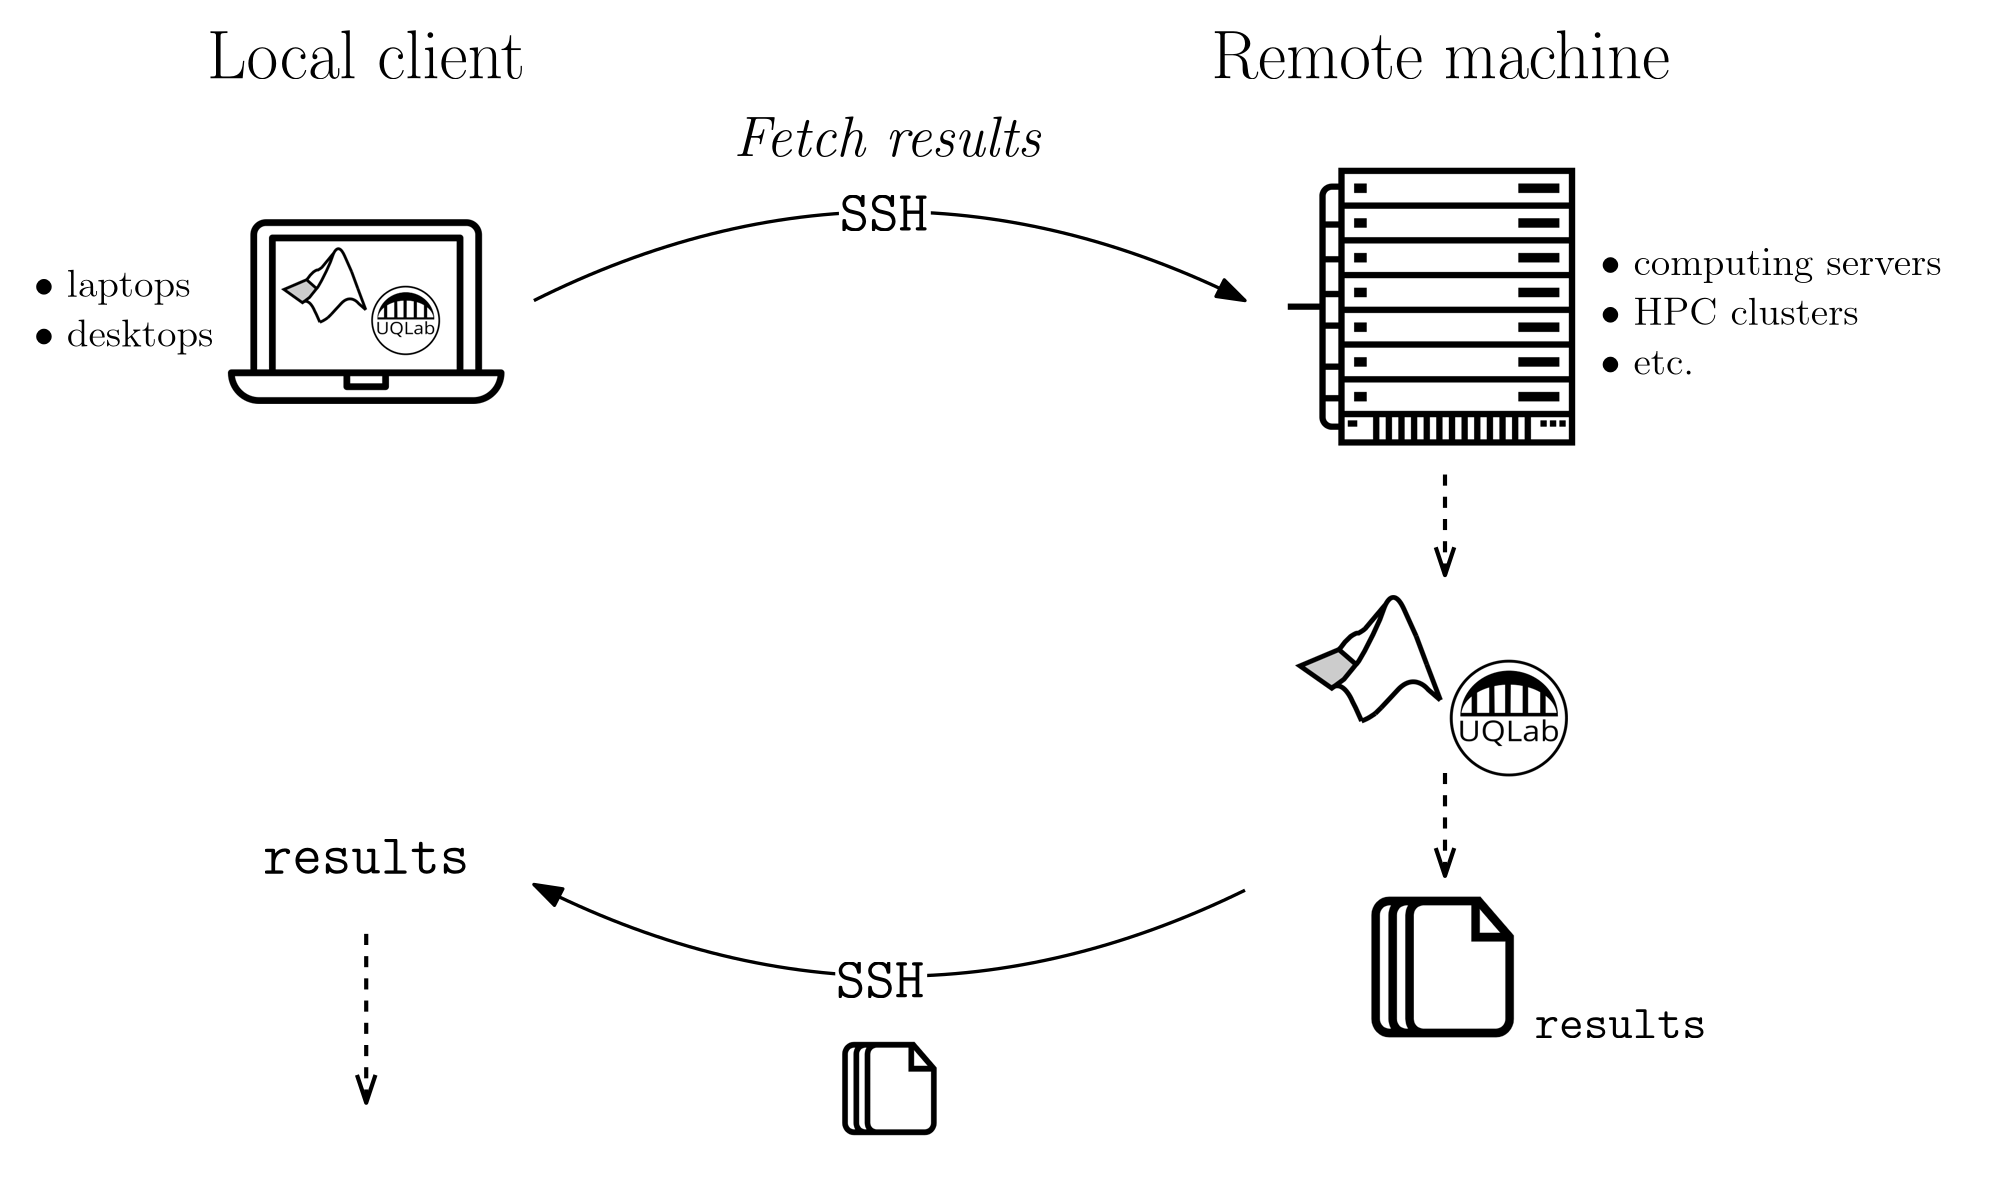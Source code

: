 <?xml version="1.0"?>
<!DOCTYPE ipe SYSTEM "ipe.dtd">
<ipe version="70218" creator="Ipe 7.2.20">
<info created="D:20200828180511" modified="D:20201027004059"/>
<bitmap id="1" width="1200" height="1200" BitsPerComponent="8" ColorSpace="DeviceGrayAlpha" Filter="FlateDecode" length="1418" alphaLength="5763" encoding="base64">
eNrtwTEBAAAAwqD1T20LL6AAAAAAAAAAAAAAAAAAAAAAAAAAAAAAAAAAAAAAAAAAAAAAAAAA
AAAAAAAAAAAAAAAAAAAAAAAAAAAAAAAAAAAAAAAAAAAAAAAAAAAAAAAAAAAAAAAAAAAAAAAA
AAAAAAAAAAAAAAAAAAAAAAAAAAAAAAAAAAAAAAAAAAAAAAAAAAAAAAAAAAAAAAAAAAAAAAAA
AAAAAAAAAAAAAAAAAAAAAAAAAAAAAAAAAAAAAAAAAAAAAAAAAAAAAAAAAAAAAAAAAAAAAAAA
AAAAAAAAAAAAAAAAAAAAAAAAAAAAAAAAAAAAAAAAAAAAAAAAAAAAAAAAAAAAAAAAAAAAAAAA
AAAAAAAAAAAAAAAAAAAAAAAAAAAAAAAAAAAAAAAAAAAAAAAAAAAAAAAAAAAAAAAAAAAAAAAA
AAAAAAAAAAAAAAAAAAAAAAAAAAAAAAAAAAAAAAAAAAAAAAAAAAAAAAAAAAAAAAAAAAAAAAAA
AAAAAAAAAAAAAAAAAAAAAAAAAAAAAAAAAAAAAAAAAAAAAAAAAAAAAAAAAAAAAAAAAAAAAAAA
AAAAAAAAAAAAAAAAAAAAAAAAAAAAAAAAAAAAAAAAAAAAAAAAAAAAAAAAAAAAAAAAAAAAAAAA
AAAAAAAAAAAAAAAAAAAAAAAAAAAAAAAAAAAAAAAAAAAAAAAAAAAAAAAAAAAAAAAAAAAAAAAA
AAAAAAAAAAAAAAAAAAAAAAAAAAAAAAAAAAAAAAAAAAAAAAAAAAAAAAAAAAAAAAAAAAAAAAAA
AAAAAAAAAAAAAAAAAAAAAAAAAAAAAAAAAAAAAAAAAAAAAAAAAAAAAAAAAAAAAAAAAAAAAAAA
AAAAAAAAAAAAAAAAAAAAAAAAAAAAAAAAAAAAAAAAAAAAAAAAAAAAAAAAAAAAAAAAAAAAAAAA
AAAAAAAAAAAAAAAAAAAAAAAAAAAAAAAAAAAAAAAAAAAAAAAAAAAAAAAAAAAAAAAAAAAAAAAA
AAAAAAAAAAAAAAAAAAAAAAAAAAAAAAAAAAAAAAAAAAAAAAAAAAAAAAAAAAAAAAAAAAAAAAAA
AAAAAAAAAAAAAAAAAAAAAAAAAAAAAAAAAAAAAAAAAAAAAAAAAAAAAAAAAAAAAAAAAAAAAAAA
AAAAAAAAAAAAAAAAAAAAAAAAAAAAAAAAAAAAAAAAAAAAAAAAAAAAAAAAAAAAAAAAAAAAAAAA
AAAAAAAAAAAAAAAAAAAAAAAAAAAAAAAAAAAAAAAAAAAAAAAAAAAAAAAAAAAAAAAAAAAAAAAA
AAAAAAAAAAAAAAAAAAAAAAAAAAAAAAAAAAAAAAAAAAAAAAAAAAAAAAAAAAAAAAAAAAAAAAAA
AAAAAAAAAAAAAAAAAAAAAAAAAAAAAAAAAAAAAAAAAAAAAAAAAAAAAAAAAAAAAAAAAAAAAAAA
AAAAAAAAAAAAAAAAAAAAAAAAAAAAAAAAAAAAAAAAAAAAAAAAAAAAAAAAAAAAAAAAAAAAAAAA
AAAAAAAAAAAAAAAAAAAAAAAAAAAAAAAAAAAAAAAAAAAAAAAAAAAAAAAAAAAAAAAAAAAAAAAA
AAAAAAAAAAAAAAAAAAAAAAAAAAAAAAAAAAAAAAAAAAAAAAAAAAAAAAAAAAAAAAAAAAAAAAAA
AAAAAAAAAAAAAAAAAAAAAAAAAAAAAAAAAAAAAAAAAAAAAAAAAAAAAAAAAAAAAAAAAAAAAAAA
AAAAAAAAAAAAAAAAAAAAAAAAAAAAAAAAAAAAAAAAAAAAAAAAAAAAAAAAAAAAAAAAAAAAAAAA
AAAAAAAAAAAAAAAAAAAAAAAAAAAAAAAAAAAAAAAAAAAAAAAAAAAAAAAAAAAAAAAAAAAAAAAA
AAAAAAAAAAB4GPo7AAF42u3dcYyXdR3AcZS1zBQyVy6nmc1q2lzemRt/lB6NsllJE1tma2RC
esdyu1i2W27dbW2UkVTTDVgR6GpmS7TJWtP0JJmnXDFKSIFyGpq6CyYDJV0+/QVMPr/fPc89
/O73PN/f7/X6974P/Mb3ufc+32d3DzNmAAAAAAAAAAAAAAAAAAAAAAAAAAAAAAAAAAAAAAAA
AAAAAAAAAAAAAAAAAAAAAAAAAAAAAAAAAAAAAAAAAAAAAAAAAAAAAAAAAAAAAAAAAAAAAAAA
AAAAAAAAAAAAAAAAAAAAAAAAAAAAAAAAAAAAAAAAAAAAAAAAAAAAAAAAAAAAAAAAAAAAAAAA
AAAAAAAAAAAAAAAAAAAAAAAAAAAAAAAAAAAAAAAAAAAAAAAAAAAAAAAAAAAAAAAAAAAAAAAA
AAAAAAAAAAAAAAAAAAAAAAAAAAAAAAAAAAAAAAAAAAAAAAAAAAAAQEc7vQ+S4JuVGUsySIJv
VvQKvUKvQK/QK/QKvQK9Qq9Ar9Ar9Aq9Ar1Cr0Cv0Cv0Cr0CvUKvQK/QK/QKvQK9Qq9Ar9Ar
9Aq9Ar2irfrDbbFvFKo2rlcUmq/G/KNQuQv1Cr1Cr9Ar0Cv0Cr3SK/QKvUKvQK/QK/QKvdIr
9Aq9Ar1Cr9Ar9Eqv0Cv0CvQKvUKv0CvQK/QK9Aq9Qq/QK9Ar9Ar0Cr1Cr9Ar0Cv0CvQKvUKv
0CvQK/QKvdIr9Aq9Qq9Ar9Ar9Mo/SveYfdFVQyvW3vvQ6NF2TKlXj+3Md51/7fT8ZmcVbmj+
gXr0qlu99dIfP5UVN1mvJgpcP+RfPD1jWRVGzFe82WmL7z0wtZtIr/RKr6jC6Wv/N+WbSK/0
Sq9ov1nLy9xEeqVX1ffK86tuc9y1L2R6hfmKBFywteRNpFd6VX2vevWqq4arpf/N9ArzFSk8
uXqg/E2kV3plvqKN3rE10yvMV6Tg1G2ZXqFXpGD29kyv0CtScNJ4plfoFUl4ONMrUu+V5+1d
4pZMrzBfkYTPZHqFXpGE9+zTKzqgV35/sCvcmekV5iuS8Inm98aeW5de8/m5fUdboVeYr6hE
0x8UvefyJlf06xV6RRWuaHxbvLbm7KaXLNErnAepwp8b3hXj75vkEvMV5ivq8/TqrhMmu2ZA
r/DzolTgV43uiR9Ofo1eoVdUYPbBBrfE+pyLPL/C8ysqcF2DO2Lb23Mu8vwKz6+owO8a3BHn
zNAr9IraOW5/3OJbcq+a2nnw+sF8F9mK9Fw1WIU5zoPda06Dn2mf1eJeQXvoVacbjDs8nH9V
v15RQ86DnW513OEL8q8yX2G+ov1GwwY/X+AqvUKvaL/nwwbfVuAq50GcB2m/18MGD5qvMF9R
S3GDr9Yr9Io6Oj5u8Dy9Qq9IZL7qKXDVgF5RQ37fucPNLPXjDOYrzFfoFegVeoVeoVd6hV6h
V6BX6BV6hV6BXqFXoFfoFXqFXoFeoVegV3qlV+gVegV6hV6BXumVXqFX6BXoFXqFXulVhyvX
q/j/42zvg6ot1ivzVaH5CmrJ97he6RV6hV6BXqFX6BV6BXqFXoFeoVfoFXoFeoVegV6hV+gV
egV6hV6BXumVXqFX6BXoFXoFeqVXeoVeoVegV+gV6JVeFeqV97dTPe9v1yu9Qq/QK9Ar9Aq9
0iu90iv0Cr0CvUKv0Cv0Sq/QK/QK9Aq9Qq/QK71Cr9Ar0Cv0Cr1Cr0Cv0CvQK73SK/QKvQK9
Qq9Ar/RKr9Ar9Ar0Cr0CvdIrvUKv0CvQK/QKvdIrvdIr9Aq9Ar1Cr9ArvdKrqfZqw6Z8X7EX
6Vm1qQrX6pVeTWevJrJ8Q/YiPWNZFUb0Sq/0Cr1Cr/RKr/QKvUKv9Eqv9Aq9Qq/0Sq/0Cr1C
r/RKr/QKvaIu4gaPj+bboVfUsFc9etV181U5eqVX5iv0Cr3SK/QKvUKv9Eqv9Aq9Qq/0Sq/0
Cr1Cr/RKr/QKvUKv9Eqv9Aq9Qq/0Sq/0Cr1Cr/RKr/QKvUKv9Eqv9Aq9Qq/0Sq/0Cr1Cr/RK
r/QKvUKv6CRxg1cO59swpV7dtCzfJbYiPf3LqjCv+Qfq1auum69a//52aA/zlV7pFXqFXoFe
oVfolV7plV6hV+gV6BV6hV6hV3qFXqFXoFfoFXqFXukVeoVegV6hV+gVegV6hV6BXumVXqFX
6BXoFXoFeqVXeoVeoVegV+gV6JVe6RV6hV6BXqFX6JVe6ZVeoVfoFegVxZTrVX+4ansfVG2x
XpmvCs1XUEu+x/VKr9Ar9Ar0Cr1Cr9Ar0Cv0CvQKvUKv0CvQK/QK9Aq9Qq/QK9Ar9Ar0Sq/0
Cr1Cr0Cv0CvQK73SK/QKvQK9Qq9Ar/SqUK+8v53qeX+7XukVeoVegV6hV+iVXumVXqFX6BXo
FXqFXqFXeoVeoVegV+gVeoVe6RV6hV6BXqFX6BV6BXqFXoFe6ZVeoVfoFegVegV6pVd6hV6h
V6BX6BXolV7pFXqFXoFeoVfolV7plV6hV+gV6BV6hV7plV5NtVdr7853hb1Iz7K7q/BFvdKr
6ezVRJZvyF6kZyyrwohe6ZVeoVfolV7plV6hV+iVXumVXqFX6JVe6ZVeoVfolV7plV6hV9RF
3OCVw/k26BU17FWvXnXdfFWOXumV+Qq9Qq/0Cr1Cr9ArvdIrvUKv0Cu90iu9Qq/QK73SK71C
r9ArvdIrvUKv0Cu90iu9Qq/QK73SK71Cr9ArvdIrvUKv0Cu90iu9Qq/QK73SK71Cr9ArOknc
4Na/X/Qna/JdZivS8501VZjf/AN5v2j3zVetf387tIf5Sq/0Cr1Cr0Cv0Cv0Sq/0Sq/QK/QK
9Aq9Qq/QK71Cr9Ar0Cv0Cr1Cr/QKvUKvQK/QK/QKvQK9Qq9Ar/RKr9Ar9Ar0Cr0CvdIrvUKv
0CvQK/QK9Eqv9Aq9Qq9Ar9Ar9Eqv9Eqv0Cv0CvQKvUKv9EqvGvUKasn3uF7pFXqFXoFeoVfo
FXoFeoVegV6hV+gVegV6hV6BXqFX6BV6BXqFXoFe6ZVeoVfoFegVegV6pVd6hV6hV6BX6BXo
lV4V6pX3IVM970PWK71Cr9Ar0Cv0Cr3SK73SK/QKvQK9Qq/QK/RKr9Ar9Ar0Cr1Cr9ArvUKv
0CvQK/QKvUKvQK/QK9ArvdIr9Aq9Ar1Cr0Cv9Eqv0Cv0CvQKvQK90iu9Qq/QK9Ar9Aq90iu9
0iv0Cr0CvUKv0Cu90qup9mr5ynyX2ov03LiyCp/VK72azl5NZPmG7EV6xrIqjOiVXukVeoVe
6ZVe6RV6hV7plV7pFXqFXumVXukVeoVe6ZVe6RV6RV3EDV45nG+DXlHDXvXqVdfNV+XolV6Z
r9Ar9Eqv0Cv0Cr3SK73SK/QKvdIrvdIr9Aq90iu90iv0Cr3SK73SK/QKvdIrvdIr9Aq90iu9
0iv0Cr3SK73SK/QKvdIrvdIr9Aq90iu90iv0Cr2ik8QNHh/Nt2NKvfrlffm+YCvSs/y+Klzd
/AP16FXXzVetf387tIf5Sq/0Cr1Cr0Cv0Cv0Sq/0Sq/QK/QK9Aq9Qq/QK71Cr9Ar0Cv0Cr1C
r/QKvUKvQK/QK/QKvQK9Qq9Ar/RKr9Ar9Ar0Cr0Cvaqptr4eW6/QK/QK9Eqv9Ar0Sq/0Cr1C
r0Cv9Eqv0Cu90iu9Qq/QK9ArvdIr9Aq9WpJBEtRDr/QKvUKvQK/0Sq/QK/QK9Aq9Ar3SK71C
r9Ar0Cv0CvSKmXqFXqFXoFfoFeiVXukVeoVegV6hV6BXeqVX6BV6BXqFXoFedbZyveoPV23v
g6ot1ivzVaH5yvvbqZ73t+uVXqFX6BXoFXqFXumVXukVeoVegV6hV+gVeqVX6BV6BXqFXqFX
6JVeoVfoFegVeoVeoVegV+gV6JVe6RV6hV6BXqFXoFd6pVfoFXoFeoVegV7plV6hV+gV6BV6
hV7plV7pFXqFXoFeUUzc4JXD+TZMqVc3juT7mK1Iz6KRKsxt/oF69arr5qtyJuvVRIHrh+xF
esayKoyYr/RKr9Ar9Eqv9Eqv0Cv0Sq/0Sq/QK/RKr/RKr9Ar9Eqv9Eqv0Cv0Sq/0Sq/QK/RK
r/RKr9Ar9Eqv9Eqv0Cv0Cr3SK/QKvUKv9Aq9Qq/QK73SK72iHeIGj4/m26FX1LBXPXrVdfNV
69/frld6Zb5Cr9ArvdIrvUKv0Cu90iu9Qq/QK73SK71Cr9ArvdIrvUKv0Cu90qtyvbp/c76F
9iI9azZX4et6pVfT2StoD73SK71Cr9Ar0Cv0Cr3SK73SK/QKvQK9Qq/QK/RKr9Ar9Ar0Cr1C
r9ArvUKv0CvQK/QKvUKvQK/QK9ArvdIr9Aq9Ar1Cr0Cv9Eqv0Cv0CvQKvQK90iu9Qq/QK9Ar
9Aq90iu90iv0Cr0CvUKv0Cu90qtGvYJa8j2uV3qFXqFXoFfoFXqFXoFeoVegV+gVeoVegV6h
V6BX6BV6hV6BXqFXoFd6pVfoFXoFeoVegV7plV6hV+gV6BV6BXrV4cr1qj9ctb0PqrZYr8xX
heYr72+net7frld6hV6hV6BX6BV6pVd6pVfoFXoFeoVeoVfolV6hV+gV6BV6hV6hV3qFXqFX
oFfoFXqFXoFeoVegV3qlV+gVegV6hV6BXumVXqFX6BXoFXoFeqVXeoVeoVegV+gVeqVXeqVX
6BV6BXpFfXr1tSX5eu1FehYsqcJFeqVX09mriSzfkL1Iz1hWhRG90iu9Qq/QK73SK71Cr9Ar
vdIrvUKv0Cu90iu9Qq/QK73SK71Cr9ArvdIrvUKv0Cu90iu9Qq/QK73SK71Cr9Ar9Eqv0Cv0
Cr3SK/QKvUKv9Eqv9Ip2iBu8qC/fCr2ihr3q0auum6/K0Su9Ml+hV+iVXqFX6BV6pVd6pVfo
FXqlV3qlV+gVeqVXeqVX6BV6pVd61fpebXkm34C9SM/6Z6owqFd6NZ29gvbQK73SK/QKvQK9
Qq/QK73SK71Cr9Ar0Cv0Cr1Cr/QKvUKvQK8o1qvWv78d9Aq9Ar3SK71Cr9Ar0Cv0CvRKr/QK
vUKvQK/QK/RKr/RKr9Ar9Ar0Cr1Cr9ArvUKv0CvQK/QKvUKv9Aq9Qq9Ar9Ar9Aq9Ar1iepTr
VX+4at8oVG1cr8xXheYrqCXf43qlV+gVegV6hV6hV+gV6BV6BXqFXqFX6BXoFXoFeoVeoVfo
FegVegV6pVd6hV6hV6BX6BXolV7pFXqFXoFeUVK5Xg2Eq3YPQ9VW6ZX5qtB85f3tVM/72/VK
r9Ar9Ar0Cr1Cr/RKr/QKvUKvQK/QK/QKvdIr9Aq9Ar1Cr9Ar9Eqv0Cv0CvQKvUKv0CvQK/QK
9Eqv9Aq9Qq9Ar9Ar0Cu90iv0Cr0CvUKvQK/0Sq/QK/QK9Aq9Qq/0Sq/0Cr1Cr0CvqE+vPndl
vg/Zi/TMvbIK5+mVXk1nryayfEP2Ij1jWRVG9Eqv9Aq9Qq/0Sq/0Cr1Cr/RKr/QKvUKv9Eqv
9Aq9Qq/0Sq/0Cr2iLuIGL+rLt0KvqGGvevSq6+arcvRKr8xX6BV6pVfoFXqFXumVXukVeoVe
6ZVe6RV6hV7plV7pFXqFXumVXukVeoVe6ZVe6RV6hV7plV7pFXqFXumVXukVeoVe6ZVe6RV6
hV7plV7pFXqFXqFXU+vV7oP5vmUv0vPwwSrcpFd6dUTr398O7aFXeqVX6BV6BXqFXqFXeqVX
eoVeoVegV+gVeoVe6RV6hV6BXqFX6BV6pVfoFXoFeoVeoVfoFegVegV6pVd6hV6hV6BX6BXo
lV7pFXqFXoFeoVegV3qlV+gVegV6hV6hV3qlV3qFXqFXoFfoFXqlV52lXK/6w1X7RqFq43pl
vio0X0Et+R7XK71Cr9Ar0Cv0Cr1Cr0Cv0CvQK/QKvUKvQK/QK9Ar9Aq9Qq9Ar9Ar0Cu90iv0
Cr0CvUKvQK/0Sq/QK/QK9IqS4gZfWOCqgXDV7uFWuyv8HXvjolfDotvDmk1hzRNhzU/jv8Oy
sOjpsOYPYc1vw5qJ+KnjX/aLsObRsGZrWHNb/IO+FxY9G9b8Pqy5J6x5scin/llY83hYs2W4
jVbpVYd7JWzwp0vNV61/f/uV4e/4Z1y0NyyaF9bcHNb8Oqz5QLzRZ4VFD4U1S8Oaq8Oap+Kn
PhAWXRzWrAhr7ghrzouf+oSwKOb6hrDmq2HN3+Knfi0smhPWxIKuaefd7P3tne7FsMHX6JVe
6RW1tCts8JBe6ZVeUUvxMcm6Alf1V9Krf8RF/ynQqx+ENXeGNefEG/3ksOiPYc1gWPOlsObJ
+Kn3h0UfD2t+VGBjzi3Sq0fCmm8U6NXWIo86Y69uDWt+3s67uUevOty6sMEvzzRfma/MV9TR
UNzhT+qVXukVdTQ/KzPBOw86DzoP0n7vjDv8+nvNV+Yr8xV1tK3BDy8eS69OHmzuVL3SqyNO
jHfISYfn1PCl8w99aU740ny96hoNfrI7O/cYzoNnTfK7Eec7DzoPHnFa/BPPOPS1zeFL1x/6
0nfDl+5zHuwalzXoyo5T9Eqv9Ir6ecueBmF59G2lz4PT2Cvnwc46D7a+V86DnW9Vo7I8MMt8
Zb4yX1E7FzdMy9/P1iu90itqZ3PDtuxdMMklA3U5D+4pdR4s1Ks4YT4Y1nyzwHmwUK/iefCW
sOb2cufBR0qdB//aql619TzYq1ed71NN6jL6Yc+vPL/y/Iqa2disL+sXvst50HnQeZA66Zkk
MeN3jCyc23e0FXqlV3pFNW7NjpnzoPOg8yBtMfulJHplvjJfma+YMeNS85X5ynxFKlbrlV7p
FYk4cZfzoPOg8yCJOPM585X5ynxFIj44oVd6pVck4iMvOA86DzoPkogznmxFr07b2Nz7zVfm
qyNOiXfI4d+nWBW+dPnhDxu+9H3zVTea/UALetUyft/5KB33+86t5/edu8rxy1Prlfkq4fmq
9cxXXebLB2rcK8+vOuv5Vet5ftVt3r3uDfOV+cp8RSLmPOj5ledXnl+Rio+uf8N8Zb4yX5GI
s4af1iu90itSccnNT3je/maet3veTn2dueDbq+8fbWSHXumVXpGIJc6DzoPOg+iVXumVXqFX
eqVX6JVe6ZVeoVd6pVd6hV7plV6hV3qlV3qFXumVXukVeqVXeoVe6ZVe6RV6pVd6pVfolV7p
FXqlV3qlV+iVXumVXqFXeqVX6JVe6ZVeoVd6pVd6hV7plV6hV3qlV3qFXumVXukVeqVXeoVe
6ZVe6RV6pVd6hV7plV7pFXqlV3qlV+iVXukVeqVXeqVX1FJ/uC32jbbatvB3vBoXxftza1jz
bFjzUljzWPyD/hQWxTjuCmu2hzWvFPnUW8Kaf4U1L4Q1j8c/aGNY9HJYszOseTKs2V/kU/8l
rHkurPn3aBuN6xWF5iuoJd+s6BV6hV6BXqFX6BV6BXqFXoFeoVfoFXoFeoVegV6hV+gVegV6
hV6BXqFX6BV6BXqFXoFeoVfoFXoFekVbnd4HSfDNCgAAAAAAAAAAAAAAAAAAAAAAAAAAAAAA
AAAAAAAAAAAAAAAAAAAAAAAAAAAAAAAAAAAAAAAAAAAAAAAAAAAAAAAAAAAAAAAAAAAAAAAA
AAAAAAAAAAAAAAAAAAAAAAAAAAAAAAAAAAAAAAAAAAAAAAAAAAAAAAAAAAAAAAAAAAAAAAAA
AAAAAAAAAAAAAAAAAAAAAAAAAAAAAAAAAAAAAAAAAAAAAAAAAAAAAAAAAAAAAAAAAAAAAAAA
AAAAAAAAAAAAAAAAAAAAAAAAAAAAAAAAAAAAAAAAAAAAAAAAAAAAAAAAAAAAQGv9H0M7rhk=
</bitmap>
<bitmap id="2" width="512" height="346" BitsPerComponent="8" ColorSpace="DeviceGrayAlpha" Filter="FlateDecode" length="717" alphaLength="11708" encoding="base64">
eNrt3EtLFmEYBmAts6CslIpoUemmA2QRdISCDhS4DGwT1KbsAG2ylfskyDSopE3RIhOKIiJN
hFpoan6+PyrEbD5ISnGCZp7r+gn3Czf3vDNMTQ0AAAAAAAAAAAAAAAAAAAAAAAAAAAAAAAAA
AAAAAAAAAAAAAAAAAAAAAAAAAAAAAAAAAAAAAMB/re7crZVSiKrpylBKT9cKIqTdXRNp1uAW
WcQr/rP9ad7HZnkELP7M14MiCWTPz+LPTJ6XShCrqoo/M9MhmYDFX+XuCunEK/4qPWsEFK/4
q7xsFFKJi384/c2H7XIqa/FPpkX40iqqMhb/87RI4yfFFbD4M5V2iQUs/iqdngMDFn+V+/WS
i1f8VZ41CC9g8WfebJVfwOLPjOySYcDiz4wdF2NB7bs3lZZvqk2ShSz+FykfXggXz+Yboyk/
XT4MLpTW7u8pV49WCzVe8WceuwksSvHfHM399NN710BBi3/uEbBFsoWw7e0/OP00c0qyBVHf
OZP/+V+Xa3EcG7H9Qtv0JN/jf7dOpoVSe+Gb7Rday2B+2++MOCPPQFf/xXQ0nxnYa/sVVFOf
7WcG2n6RZ+DrZW6/0zIs9gy8XVnO+V+TYNEdGbH9Qmvss/3MQNvPDFyaygnBRZ6BV8VWIoc/
L/H4H9p+5ZqBvbZfbG3jtl9ozQO2X+wZeGdxL4WnL8oq8AwcPiCowDOwv0lM5VXbPvHn7r9c
K6RS2zmg+0Or66jo/tgzcOF/wkx3uPSLYeNCM/CTH/7G8fttYN8GqUSaga90vxk4b2i/QMI5
9GsG9q6XRkAN3XPdf8mdT9QZOJbSA8Mvrh09e4UAAAAAAAAAAAAAAAAAAAAAAAAAAAAAAAAA
AAAAAAAAAAAAAAAAAAAAAAAAAAAAAAAAAAAAAAAAAAAAAAAAAAAAAAAAAAAAAAAAAAAAAAAA
AAAAAAAAAACzfgBgjwBteNrtXQd4FEUb3ksPJKFIRwi9gzTpXVAEAWkKAqGIgHRFiChNpUQR
RBQQEEVA8AcUEFCKIEgVQhekd0IPCSnXb//c7N3sbLm93dt6cd7n4XnI7uzs3Lwzs9988xWC
CDrkS/jplMWeeu67QXEExn8NJRdYSC+eLiiNO+Q/hZB3s0kUmRPCcaf8d1BwF8nG3yVxt/xX
UPY8yUVKQ9wx/w0UvkDyIasV7pr/AmKPkfzIbIE7J/cjYifpC08q4+7J9ZhN+saF/Lh/cjla
Omm67ctalWv9rQ0ZAJtDcA/lasRdo8m+Wh9cqnkaGQDv4C7K1VhCU32uqOdazGb6orka7qNc
jNr06n8nHl4N30QPgOMRuJdyL/bQm72ayOXIA/QAmIB7KdeiO03zUMaNYrfhjYxncT/lUkSf
hSxvMTFvNbLDWz/hjsql9F+iJ3kJ9s1P6KWhNe6q3AjTGpriDzh3w4/TR4Em3Fm5ENNo+q9F
cW/Xp7cGXXFn5T50c9H89+cr8A28/U8o7q7chjqZiOKP19in4ENYIAH3Vy5D8Vukr70fxGhY
4Dw+BshdiDqE0J+eh79QxFVYpDvuslwl+q9CT3nn+Co2EBY5ivssN+EDlH6XTyuP0H9hoba4
03IPXnWi/O/yXTABFtqJey3XoFo6w8jnNd8lw6/DUrVwv+USPHOFQf/TaIGyo2Cx73HH5Q6E
72Ha+P0oVDjPA28xS3HcdbkCS1g2nh0ES0+B5T7BXZcb8B6L/vthgsULQ7/Ax3lx5wU/XnKw
+J8nerkYhnsv6FEljW3iX8/PE5XhXvECVgIHOwpeYtN/zu8zv8Gyr+AODHLRn+vmPdHvQ+3E
KIowggGLOPS7yvh/6iQsXRt3YTBjNNfB708Rj9GnQMtxHwYx2tm5/A8S8Vxkire0DZuCBy8q
pXLpN4vy750My0/H3RisiDvL498tzrS/YBbWAQU7QrfSrNOB3jqKe3gxfOBt3JPBifmIzA/N
uh6IDPJG64AuYh1QUGIQsuh/Af/3pdjH6cWjE+7LIERzK03/2lnwv/XFPt8WPrIbd2bwocwD
mv7kvDDixwXxNZyAz9fB3RlsiD2DRHUsSc/lD8VXMQA+tAL3Z5Ah5Fea/uwG9HmOq6z4OiKw
Diho8Tki+vcmqkK3vz1SKpkE65iJezSokICI/tMIYin8Y7CUWgphHVBwogmt7SF/NhFFzAHy
SJ8dDsedGjyIv4eE8sph/ONAdfmVsA4oCBFziqb/bimCiH4YsD33FlhRZ9yvQQLT/5CzvkY5
F4bBP7+TWtcLkowGMIyAmYjs19c9Hs7BP5+TXBmtA3oe92xQoCcS4gVs2zrDP7dJr60/fHgl
7tpgQL0smv7fQAifvfDvdtKrC4chQ2ylcOcaH8XpGJ7kWZDSrx78+3QgId0+hI/Pwr1reET/
TdP/qDy4tEZeQKeCMGRUagzuX6OL/kh0R1srcOlZmNnhTmBBvRfCGkfiDjY4kOiO5FvUpTnw
wvuB1VkR6oCu4oiAxgYa3fFz6lIc9P3LeibAWumTxFdxFxsZvbewRX/U83t+oNW2hlXsxX1s
XIRMc5Jp3gXgX4+Nf9gNL3eO8gHXTAeFboC72agotgP59j+u4Ln6Bry0PvCq+8FKVuF+Nih6
PkLod7TxXqa3g40DrxvrgIyOEusYHj6J3uut4KUjcqqfCKtJwn1twC//CGaAj7/gnc3KxPIt
AHVAT7AOyHCoc5jp3zcfmmpUUmrrvgBWPgr3t3EQ3iVp64UrrOBOSMi2xUqp7rAOyIAo+HEK
j3P3ELoAHcZNtup+E04LYzBEjOFx7SdvNESKTFXOfLsVj3CBoR9CB93iS92+PB9SJvKugu4b
R+A7GuLe1x3PHeFj/x5TP/+WkiF8+sLKVuPu1xnR06w87LtWMA94QuSY/XFFzdtYB2QQtDzP
N/kvsBN29oK3dijx1vdhdZ9hCnSE6WsLD/sZ77OjeoTQoX/aK/FerAMyCP1kBnfpX1uaU5Ce
/meUyeT6NQwg8wKmQTf63Zo4G8L8lm5t27atwS2ITP8ByrzaowM6v/LgccyDnvTnsO6l9kAz
XyV702l+IxR6+UZ35Oj9NpwWSG/64cL+sm/9AC38D1RM7rRdSGfYlmHoSX/2NIGJTdt9XA5T
7P1wTN0Lw2ToQP9ilP79lQWKIjkcByjXgPHK7igwAp/9zsWCQn0fNaY/UcKBdYDGoN/RV7As
Mv37K9mGbdJCSGOoRX8f4cJ9VZn+qFQxGDNiXPqR6Z+gaCuin+BTYH2A5m+0v+6nMG2vfUlh
Qf1bqHcqjznRECMlzH4ilD4f6qdwO1rCmqdiUrRDrWwJ9COx/5Se/oQJZpG+ZsK0aIW4i8ji
/xqh3/QniI9g3c0wL1phFTL73/Bbmo7Yc1F5NV0FePSwBPOiEYZIoh+Z/n1VaMx+b+Xp0ZgZ
TVCT/vg7exL6Tn90ML6OqdECeemTPPIj/8VDL8DSfdRoTj44GrdibrTADzT9e0X43gxQd/oT
BAwuai+OyVEfNJ/kg5KSpv8b6jSoI3zBOMyO6qj0lDb1EpOFi07be1ElR70w6FVyBtOjNmLo
NNyiwi+G0pqC3mq1aQ7ODK4V8tyh6T8sJm0jnfHvnGrx+mvAd8zFDKlL/3Ekok9pEQ+EQ/Us
2Uu9ZsE16X445kg9xA55ith5iwq996YG058gxknNJIwhHeWTGO7dcwhp019N5UxRu/ct/8M8
qQJT27XMoB5HRNnwD6Yjf6uarWcrNgNTdeEfeYHl32WtaKDpTxCvw/cMwWypvPBT2Bkn4kna
3/8fdZN1RUEzsP2YL3UXfpi6wX8Ejxg6GtBrKjeTtkarjDlTUuI/S/rCbb8xHKbTfmFq5+pr
JuVECkMcKs1PJwWQ2lL48VJ03p+eqrcVCijXcVpIRRDy8u8uUhgWYZXOT/S3Qn1O6MhiLTF3
8hE3+iLpH67xAlU0pofPy+o3uAx82zLMnlxU4JP4ebHU55G+iQ70vVOLNsOccul5MIGyFv62
m12kaGz01du01Ze9hhbNHqy2mQGW+HnxdxHeevLclJ/mRdoXK0tGTlEM78L/hJSKK5X4aqIT
vKcW0qbtq6FN6rOYSPUXfiSrY1NuXc/Se7+xGjW/PXzjeMxlIAv/OTJAmHv6nozkpQithi+M
B3oWsykVFQNY+BEnkBGs6hrRC8krmv2G2fCddTGhWiz8CL5kaHhM0CeH3KXdz6gOXzoPcypB
cA584UewPgqpko724aip4S+BxmkPsBmYNgs/ggN0rO9omOKRXKDlbxkLX9sZE6vRwk/jbLy3
Wjrnc3pRLX9OEZsCqSXxwh8oUjxiV8lMvRxyYF5o6zOYXn8L/5cZpMLI6ABqXknH+orU9jf1
hG9+GxOs2cKPhAJxW9+1hJnZyC4a/6wImHL2kKG6O7r08x37D3kvcXqSG5MTxyZ0alatuG6G
CnFD/iVVQhLxjBn+sVvzX7YIvruKEXgPq9pp7Pyt/2by95X1yp8/fNS/ntbHlSos/Ah++JPe
+z2neYc3hi+frjP1eZqOWHrULKbHnJc3fNJJozMStRZ+XizWodthqJlbOpqBFej02UGbxM66
8MOwKsG88LMUwjn/nhbToesnwSa01of70CYzTjgD7LUbS3oUULFplb7M1Grqk85H5AQ9uj8e
9v33Orw97+srH/ruE2vq/Ss5uJWaavc9cf4arc7pdUjnnZot/AC/ROoy/6D4kal1TrCIzqt5
5pfr1p7vprzVpUmlWLRsbHztNr0TF2w+85Rn6hx459mgXfghrhfRZ/2F0Wlc2pqBNVzKMZlM
+W1mz6r+ZkF8hwkrjrPXA+fvPZU8Na/+TabG7JMWvRIyxVCbmzv7b/2h4UuHHmcpQg5/3lmC
6jtPi/c33WfW8HBuNYUW/i5/uEjN8YFuwvdKkkzffyznJ7vKavTGSguZbjJnktrmlV6Lqdb4
nYw8mq7t7eVHNI4bc5XUAZv023y1PbzfExBwsjYL/8+ouG/5bXgZGUqDDksZ8uPZt6Jktm6q
Uw/69QzFHQINj69q0IoOe1Dhfecg2eEHwtoufoBUeXeszKC2L9zWnv5kXYMwzIDtaK72q1of
RH71ydEKKTzCuvyKCIQpo+WtAc/8rDX99/S1v66olSfY8zuQ1IfLGytZdYmJl+m67wyVFzgx
IUNT+m16O2AegOfRaqoA4tfRYvX1dwsq/hnrgnxZzrwoq66yB7Xkf7jO9CMBwRNUe0f0VDoG
+qm+6pgb1ltFHyJsrSpLNZWknRiov/st7QmmmvFx92vw9/7VXj0xs+wyOAJsSbLOiVvf0oj+
YwZIwvAj3EKXU6X+4hvolVnlyBbxi6EoePUlORXlW/1fkP0ovAibM0WF2k1vpXmrP99T/S1m
RVp+X1nY6GKgrYUB6CdCbqioAij7B3RsHaVN0vGWx+DskuVMVfaA6vwPIwwBOvCU4uOxr/fE
zrmksGbjeaA3wr1rkRwpIGyaQ136fzAG/YgK4DtlK45dAcMe1JMiMDTpNGDczCUbN+7Yn4Pd
GxbP+ejd3s1Ki982FFjq/UXnn5fT/saqngYcijQI/3ROMGWtAOp7gyKZE8WpZCIbDvn010sW
0mnJyrIgx3A2S1a2k3Q9PrZ0VBtxpn/NvL4a9kRZYuCPuVz2o0AHHlUy2/wwq3fPV0nEol19
wKJ/HM5sq7ChXJaDfLItsan/mRM5w7t4r5E1plUTA40h+7FVAMrZoEd6Y4yax/i1LS2W8L80
Mtsutuuynbaj0xv7q7WJN5ryWVmWomX2q8P/UMJAWKW4CqC4V4l6zo9Zu6nxZxdcZsmSltmZ
tqqncFDl2GWesk9l7QPUEQOXG4l+oh1sl0Jpwet5E98sEZbAa85McVoCdZ+y2n/vIXja191j
aeIYLevHNLqSi2U/lgrgmiKOAC97vpoZgoGsi394yZUtqxtdtsxlzQSUFpVOewp+JetMMG6V
wvTfLUkYC5/AprVSoLY3PZ/yy0KhDJuuc5gV6Eqr89rbvu3H8nqZ2yJvZ9PziaKyX3OD0Y+k
BVfAEcAb0GCbb/eMqEH/OK1Kdac1a04Zn28a5RmLB+X5ipTZpyD/Bsy6AX9eZqxchf+Xnppm
+1xz84x7YlF0PbU4f6nu81vkUUGelGdir6AY+I3x6EfiwQ6QSf9XHplrhK8S0WMfmxUXqOyu
db5SWdS47tEFlpL3yxpdVqapByMNyD+tAvhTniTp2XRld/WlFxj1UHn2wVfAtaYC/ytLeE6E
rpeR2Ucrc6XsRwH+Nld5OfR7NP6Pmvgo0PGmhVQLVvun/FJenCfa+RW5KteEdPmfqsaGpJ94
AbZwmozF/xuqivs+4thV2OhU1bvG/DCBdzeY53fq/kW5Ke/jZYuBbxmTfsJ0VQEVQJJnieMX
xvIm2a2kyrAf5tU3Rqz1yAByI6yFJdpktW8RYVTQIcgDjgXwAfX8Tf7vcPPbFlJ92B3T+A6K
Qz0necmyTzibXpPRugMRetEbWqBAAUFlaVmXXN30MA/9vJ6EUZ85NbKqtZ7ny2sftt5jGizb
CiluRXDJfnnavPdjcgrYvWZe27Hgzao+FKZ/yVQBvERpWh7y2l7XOm8htYLd/j6P6iHcE+5w
qfwe7ZkaWMNszTQn/9lxOzjbrXsLWvB94unk4wMDeVN1SjZO44smbprocJAawnqIR9CL8jgg
TZTfq/F/BdSswRqTH95ru4819848rogWA00d9gTwriLUZzGLT7Wdb4uV1Ba2xzxTLSaZ2uD2
kN+zYdPsktuUNUhb9iMTLgkdnW1uyH5ghQwVQCR13u/kCyVd5aqF1Boux/vcz1xxaoxmKJFh
q8EliS06r22Mj9Ch9/y1aBvLOLINvCM9K+xC6sF3eW71sdhJHWD/mXssWJX6cF9TIt5x3GJJ
zVmhbYCllifETJIVjI4wQTsHyVlh+1DP8cUwnOog9YHlFPfEpyX1IdqiiJWDBDHQPEZT9mMX
i1Sz3e2NPvYRvN5GouxHRUzayd15hy6xk3rBcruyrz2qMp5Opfcac+1vclF8J63Pz6cCkOaa
EEvFEb3KPWKP2mgl9YP9KfcY4lvqdFKZnVioOG2gtmu/aYokRcvFOvSjewNTAXxPTTeuj0fB
ZAupJ5wWTi7lSCrR7i2FQhCIEQMzZmsZ2zVuI3eV//G9l6oXKlAgvkHv6bs56gBzX/jsIHhR
yl7lVV9WLQX+kT77XeYspjWwMxMMZ3t2VgBjyWXvwNGIUKHj1ir2qRWz9fs0Viv6K7BDV96a
UZuxE4rtu5nFimuqiaMC2Cv+jcUe+NAa5z8lhTF7loO0Xt/7/dQ3X21Rozj9BTuSs9suULpG
mz5jZy7/644jp5yUExiXjeMH3tEleYQLopcY28BbGuVYqsva9R3qwqMKLTw9jVnqe2+hH6Sr
AExbwAMXOIbe+Y6Lpd9sIx/umTesFXI4R4/iw0zFS9m2Q+YdziCtZtEDoB27YZSBWppi/lel
94gSArTIXNCGaaBw8gUf5fJ9yAylu9yzIWoNr3ws9pXUN8PegLMwiv32u36f0oFzLEvzf5Dv
paVeEW047rKyzzOjToEbm5XTtUwSs8n5W30P6E6MLk8dJmD1/ux6RuO+NQWoAijymN9oJGyX
2Nlv4auW5v8A/3vTxH8Cstm7r2rU4FEw5PHzYnZcVyqoTH97Rpdv83PY+Aojhu4iagDQyehe
EPdOysA+mbPzX+pH9LNAIc8mzP9ffvi32/1ZldjvlWA9PJ4yUlMw6LYoMfBuHXUXf3RNtI70
G8yj+C60cbPAtTJQBbBC1DspzzEL58x3guCKaCZvzz3j/cMhzP8eP/zb2reee4sUFAesZ1kb
8LCjAWg5/OA1thiYdSr5MqsX0tQcAE3RsOV3moj5bs1CG0dFooOyTHY+ETVEX+Zf/bsLqCAs
rutTqhPEdrjBE+Z/tz/+27pX9E9uC/kRWrezvoS1wB7C1UjJ/i/FEAP/AX5psa/+wuiJlDKq
0V8T1UYfEWno+Ca6l5rlbvFA+OebIp7/kJL92YZFz/lckZ22R3MpCwHIPynM/x9i+Hf7ES9I
s/rUelvnsB6nrN2OKZr2yDQG/mw77f1QdTNDE6xWqs2yd5C3bBetcOyIzprVkQSRN8PPhxdF
UbCLcLFDmMZed/ia+nu6eu2vaP5DBfnfIY7/HET0PuLyNfDYB9ORl5VVAlCof8Ej6TFOmHuh
surBKFXoL4rqIVdLsDLsjPbYngIEsRz+Vdnvw5TQw4katJ5/KbaY51WkC9H8hwvyv000/+5F
8Ds7vyTgymCtvJ0pU6g4ZWmIBrqF1ayT5/Lo7kAV76+4Y8gb1kpydu6KfgIuVSRawT8+8fdo
NSDeZLC/NcN5ZT9r6kRGoHOa/yhB/rdK4T9HqP2UX09sO8maFL9JU3OIRbdH2Vwzr2cOIS3p
pzz9UajosU6ihWsCY4tS3wTd3G75G0dUF05iqyD56Lc+eJtFM81/HkH+N0vjnyDyTc3iWwOs
85nFqoBx/1RxpUwpvmUzdjdyHKR45sKwDcjv/FVyeOXP0G7KfIVWAbQVfq4RNUpY9EVc5H78
LU/GciY5zX+sIP+bpPJPEAWmm3nWAGcrZql54OocbfTyscgCfUphJwDTt+gnPAD5YgwqNzvo
4+OVwo9RTlV92ZI1p+ut1mk8ERpo/vML8r9BOv85X4HvnJxTIidrpBYCwqtZozBshREZ4CNl
q0bn7+mAwhy8xlgwYfDr7Pz+p/8Z1haqFnv2u5zreB2vaf4LCvK/PhD+CaIej/w5j1mECnqy
UBv+iUq0fsimaKrnUchPvBygpUGbJ9IN1qnpz4rwE3aak53PR4h7mv/CgvyvDYz/KL5NINP3
Nh84urAU12gAdKNX2WMKhkLuiyze9ysGWkv163z87xPa6/JO/wmcDbhzoT/+iwny/5Ny/Duu
ML+8E8HVGRrx7xE4AMYqVmknZL6l1Q68nuLJfANAQFRdxTf9i3Ilb//8lxDk/0fl+CctzH6P
ASrTVK1scyKO0kwpdfTUOIv+ddmywkrFbOHpsOk+i5cE8tVZ1vRfZgmA/1KC/K9UkH8yg6l+
pZKfvaPVAlCFnh1LlakRVfo7usqrK3Qht79u+1QBzOQTEJ7jOfbxz38ZQf5/UJJ/y9eMQsUA
ITfCtBoAk+heqatEfeXvInL2QNnVjeHS185H0TyP3HcfsNLX7LMFwn85Qf6/k80/+k1yVOZR
YHfWiv/wE/6ONSShyAXkl41ToMKenM/3Kh8lB/FpiDsiez+bSzT/FQX5Xyqb/01Is6y/MTdl
TgEVswpo7JJqXyOAfGgabWWk2CYPWfz7UgGA5Cg2loXRCSdtd33FKZr/KoL8L5bNf+UBdrrb
Xcy9N/AJd5bRbADQsSP+lltVNOqEvlyh1D3V2PtA/nhFVahzRubFtg7a76LTQvH8VxPi37VI
Pv9Emyy4S7L9zCjWXdxJl2IoQdvdystSSYSimWo3KSbCFGPtA/cLqBxZPX/Ay7/tSQNCAv81
hfj39bgk/omaD6Bk4mRkowgHEtSdUM0GwFR/hk0iYVqGkPSngkYFeTf7VwGEpQA3aubmr7GX
cduN8oQU/msL8e/4Wgn+iXIp3gFgXc6zj2mrGf8xtIOGrEiAnyMUJStqxRDGNGXlEyw6gjus
XAHbPGus/a57Qy+B/7qC/M9XhH+i9E3vAHAwTnzKAdFAwzSsY2C7NsqoZSJqtFFU6Sai+8Ab
PJIFsBFyxjOuxXtkLMdjIM9L4P95If7t85Thnyh11zMALMzjNxC45Il2MXmj4QLgqhZwJQmI
0v+O8tJrD7gPvJHEE80tPJXHMPtj6hnnU+pzLp5/Xitcmv+5CvFPVH7ikU8eML72o7RVAaBT
N+Cjx86o0v85Fdro2Qfee5l3W9Ee3BzJ/Go89DjbeMIKieff2USIf9scpfgn6nmU07ZODIHX
wbOVURP5YNMzAnRCb4WoabLViSlXwW1P+q8PYwJgb+JkHtt0oYakw+tuK55/R3NB/mcrxj/R
jWqTczuj5E4wi8K1GwCzpDtZMlALOay3dVCpkTn7wJR4/lshD3k2hjvANLJDLaR4/u2thPi3
fqoc/8SHlAjgZJw4DQHXWmnHfzF4Rp4eyAJQEfHbc/ZRrZV51/hyVmrAc4T9DKDbQh/WS+C/
jSD/sxTk37QNfALM7zFUMkCW+lQ7/onV4k2seTRIaFLadwgdQJ1iMQMEDHR3rONmbAD829oJ
8W+ZoSD/RMEU0KzjjKIngb+Whh34PBn4ApAPDez2sR70U4GCL7HYdE8iBxIBSDz/1vaC/E9X
kn+iBWiWi3FwMcPnKbRa2BLwAhC9T21XEr+IBR/RBYxrcW7pz4oORwn8dxDk/2NF+SfmuRcq
M2Pv0ky0u6NSqAe37xnS/A/CtyL0bwjVhX/Kc6oL41qvHJHGcSEiIP4tnYT4N09Tlv/omy52
UJHQJ/zxizRZAKZLecz0PUL/Lp3ySM0GQhtT5bw2R/p3NiUC4t/8qiD/U5Tln+jg3qg4Gcfa
YFJdIYy/AMxBXbxj9aGfShV4iHntcc4yvo4IkP9ugvxPUph/4ncrWwWUCIqV1GcBkGC4MQkN
21hUJ/rDQZQRpla2spuHUgHyn91TiP/sD5Xmv4qTHQ+gCSj2upa9WDeABeA91EentE70e+z+
mZ01NJttWSmF/16C/E9Umn9iRY4IeBa9EAGG9HxNu5E+ZZ8p8onBTtoo6lE1vej3nJcwVYPr
nKS1WMD8vyHIf6Li/JfLaZqTEd1mjz9nFzUXgPQ4kfST5HHPQ1lNdKOfOvtNYX/+LWwzPQn8
9xPkf7zi/BMbbKTtFfTCF4AHk04LwGix9JPkYTsV8ko/+glgH/YrUyVJkq6qAfOfNUCQ/3HK
89/ISZoZxisDfNqha7EAXBWxj3/L0537cj5Vztd1pD8kk/vNesnu4iyeEvgfJMR/1jvK80+c
Zxnf1AHluhE6LQDdRNNPkn88IsfoSD9RAbSCeew0PtvSTwb/gwX5H6sC/++YyZvo35E2Fdzy
/aGlKDdbgLcRc5+t4/Skn+jCY7K5kjTnlcH/MEH+R6vAfxEn6WQEgzgt4GmsGv6GLWwodvbn
YLau9FM5Xh1Me+NzPEFaJPA/XJD/kSrwn9P1rvro3yAY8lGNu7IPbOEaYfpdxqGfWAKUT4xL
Jis5QA7/owT5H64G/++asxPQvz91l3ustSbtJjSBKB0s9FO07WRcKky6isnhf4wg/8PU4L8G
af0A/ZtKC1VA475MFEOrseiniPmWcak2U5iSzP+7gvwPVYN/01PmATYVxrqexn2ZH8ZaTfcV
bDlkDUr/TN3pJzK58Z478vnoS9D/jBfk/y01+Cd+JxmOwOVAwR5ad+ZXsI0+9nTldpNIQJ3P
9Ke/EGgIM9TAEHKkLP4TBfl/UxX+P2YafEW46AjoGqIs9Ji9xqcDMg1xLxDpBqKfqMnjuz6D
fLs+B+scZgqOdfV5cdDuLbCA5+5Vm+eu8yP+x9OtngKu4bz3m5DeAmR3ntvvk6nc4TRN8+6k
A3d255n8f1In4A+MQ78nOjAzoco6MhjBTDtwkWvTpgVa+PazNg3x5nM4kWIY+omuoEXMmJm/
BiX/JMN7+YBAqEFtdEAsL7iK+xGxL0Vb+3QBvAkaxNT27QxO/hkKwI0CqWbUxBv8cQ7Dx6DJ
XLJeSjEI/cQ4YLHLvLYvOPlnhIID0RROat+fYTegGxziaNvsH2ZT9xYxCP3EdOAWyrx2NDj5
L8nZiZ3XoUMnwPZ87r1UagUrj83lFkahn7JAZZnKHrI9CD44mQ5MIKDNDR06NA5u755SOqCi
c1gxNB2zow1DP5U7lTVPhiYFJYow9QHuwAC69Sh05iualEUadvK71Tpa+8ppBBCU4akeb6Z1
QNfDyixix891fBZlqH5aopOcpDbGkqQlVZf5T9Bx3A5ywqcaa/Ln4DsQbypX8k+Sdl1e3cyn
hGpPijJaP4EE8UdyH//AtyJbn3cf9kH/sfrG66elQCGZ+/gHZk3p+ry7Fy/7qcNDDNhPuu2T
A0LB5Bx8L6bkFOBVo08raR0QEtdncWFD9ihw/r0eLPwXIdm+3r4AckHd1amZ4zlnU/+rZNAe
Bfvk+8xr9dvmwIcTUxv3Pf5bNQfN/zX5yo1rlw+uS+ruIwlTc/fjERrwr5v+x6sDujoFbv2c
a6sadkZ9yPOdBPr/BvzlgfUKj2NVtS9vMkf84ZF8/uy3feUHU5p/ENLulF69Oi85Icx7jGpb
UYkwLkD0WmeoTP6r8eUaSvsgSj/+gQH4Xr16FQQf7AdEkNnxhv6iUueVRWTxHzrVzr/huVhP
N/53C6Qa1QixZjJ5SB6DS1SUoWx1OfzH7PAGLl4+pkfrWrXb9npvnSeipfUNvfg/qXEUcD4M
qGF8ifo5wFNrGfzHeNQdm1oh+9uI7kcoMWCwTvzf0DAXdDCjBE/WR0n8h1ARzG6y0x+ZBoOD
L/vLuvAfAjTv72N+/YEylB4dOP+UvUNyIW7ROiCs8KPievBfErTqDcyvX9zjRn+Swn95sMvl
DyxeL5sjhCnB/34RBakIUE0xvX5xkJu5RAr/a0DERx/6DcoLr5nC/IvJtNibx6wZgw8rQdbv
QPmPdwiFLQ455r67RRr/oY3GfX/sVjqZff/UyjElePgHg7XUOz+fvGPNuv73V6/k5akEeGLa
QjG9fvGRu6cyTQHyD55Oz++r8v7sbIx++W+9gpGx0vFLPIf/NQRRaR0SQSE9iatpBMea1zC7
/pEA+rB4gPyfcf+5xGflUSCr8Lui+S92hqNDetqezf8yYlA2s8zNhrxftW2YXf9oys1dKZ7/
UuBhgehlIPXcH6L5N532ZHT6a9Pa3y9R/8+sw+L/K+p47cmJ3TuPP/a4nLJ2n6Y0vP0XiTiw
AZwQGP8g26pLIMwCSCv9NET0+p9TPu2nPh65rczXLlZeTcD/1ZyrGUm1QaUhDRYDCeQpUwIt
xePVjMGPK+6u+jEw/j/xZz1Sg+Ww7Y//qK0DUI05FcevPpN/d65lJFhyXbCDPcZImEslNGuA
yRUBYK56NjD+V/pLtRYK1AMdAt7//eIuP5HN/z8xaJmqIAVzP47474rF5IoAsJSyRwfE/x6/
cZZBOuahAfP/IjhZYPHPTjA5jhPsC7jhX8bcikFnjpJGPP/H/SYtAnE/EgPmP8bJyE1QhNe1
PuIxu8Fg1K3E3IpBMZK5xkrh/5z7L8H4lYeZcTgk6//cmWkvsPgfxbvLQOJ/UdF/hmNuReEy
iEIaEP/n/Ya73scMxCqZ/+tugZ/FP8eqpAcrhHVfUKwOplYUgAtQWkgg/AMriylClZ9mrhCS
+b/G5d/JsampzHJiB06NWWGYWlEYxI4ALJ7//X7VLMAqdLA0/qOee338jAWr1+7YeSjZyuX/
DneX4ZYSXLS2H2iO/sTMikMlkvUVF8//Wr9WVk+ZsbD88m9qMeukg6UCZvF/gftUGiP+Rxnw
1CTMrEjcAdnnAuF/jr/zeMq8qIZY/kP6nuExI2Xxf4z73C1GAtuhWPsjCcBW3pYvAP7B+V62
QKp1EF3eHCaS/yLeyFPZpzYumzstccSQni4u/8k++K/I0Gil4sNfsejKClgILPqa8xYNc/OR
Af+kokfW9V31DJZqRpD/QtdAdf++V5sWRp1c/nn0zelotRFpOsV+C1bEWJifcZARqitv0aJM
xZophXN4xMRxVpRjQf63gZOc/gxbBKd4+c+7DHUgmTInhj/84e6wh3AZBz6h/Gka6rMMMIGd
xT8+E201ZEcXFeK/ETD4YDoX5uH5/js4bkVVGNH+wX7WWQLTKhpjmcf4b7n/+pm3JDh6Rxyw
KeuBjr4qXs42LhPiH+zamUlniXge/rmKnddQa49wYHPyF2ZVPEo4GQmzwXRKi+ErCTb8/dkL
/DkfHr01beziQvzv4hzjeTR7bP6H8gqw3gRwL/HriDEEsBcwDtfVM772z22BtS9q7kedtM/l
rTUaDI5TISL5/5friUQdMLP53816MNJ9SEC2RAeDsyQmVQLeJhkiH7DbflqLUyw/oOgbxrUN
PlNehoN9mIvxQRfiH4QdZaTxJKra+fh31uD5fJ3zCCF5gcbpAOZUCgrbGScokSB6+m2233oc
iF+fzrSqL5JCBbPnaNsLU5t5ZhI+If43ue8x4iLHJvPpf3IEUMbevjRwNh3h+YsyGRqJOZUE
sPVywIzvLcB4yBzGILUNtT1PYD1aj4psfbo9YxcQOZTKcrAxRDT/o8HoQjJnldpP8vNP/oKY
q5QEg/VsNPopsxTElEoCkKCRc/oRVD/fntaUOmwzVRvqiQo9nfNss1Tqztmkdh4S8r04764n
EV4kweV/3BA2QE6YEsBh9Kr3O15kUs68fnyOy79bBXmxn6fiPMPB261eHVRFlx6ZH4MeEcCI
8hY930d4QzrYrx7/8/D5J15/DD6X2qqnYNSXB+f2HboIU/k4Z7A1A7f5A0VYwM0p1B+nv54w
aurCZHcD0p7/gMt/B5Bo1/znoumT52+lPAFcgxm6C/IlzKhEzAL91oW+0OISD08XWvE+HDUt
k4/VQ9x4h4L8h6xiXb5ZEyRUYfJvjo5cySqXDR19Y8BAvYl1/1JRzskOmBM1+iqrm48kRPp6
vPjHKexAx79141ELCvJPhL6DBst2Li+Qs4e0svl3u3/2uo4+vY22Lx9FoqoADPHYzk1cHNJ8
8m+ebzt5d2OicDbFkCafbLuH0P8Cb6k1O3kBc/cVfu8AtaLbjyVRLh2Ldu6kDTnz55TtC/aW
Xb6hhoDzyMeIOjAELFrmIphOyXgZdOd6zvWYUrUa1SgpMoxRVNl6jZ/vCRi8XzvAhoSXrdOw
SmERsVKjSzeoVYJ59kwlM1+G2QwAJ8B0qqhATe3AeeKTJtr/hr95stlhiAPlCLxUiaq6UuqD
dlr/BOrkdwfmMqB1FxjR2CooMpaANGnpqsv0b4u5DAjAjYpcpUhdlP7IkaDD9N+HmQwMee/y
Ha4EiA+oAaClFY7pKJ7+skBtnn9RprKZlGLuXe2a34cUGx0MgxcRlMKnpTK1zaEUAUlatT76
Bp7+MkElAz6hjPbUtJQaAPNN2jR+MslyY8CQirB/+e2rggHFMoDAgff+cgDsu8jHzwRh01eT
wqHIMMQAHK2SC4Kv4S9SweKKYQploSJQ3TqbB1u7o0EUKzQGBEZASKLO+aODrNmU+cKFSEyg
TMRc13bXpgzqAkcDVwvMn2xQBv32+sHU5uiz+NxXMQCfLfJSMAXPmw+a/KgQJk8BFLwXbJOp
HbD5JV/H3CmC7pTermewtLfwbQUPLjE8DtRkanxwtDaESj93Iz8mTiHkPU+dA+QJitZ+QtmB
tsG8KYb6IMoP7RBuZLxMZQL5DLOmIKikbtCn0sAo94g69Q/HpCn5TaVyV9sMrwfODyIQk/ew
u7+yiKU0Ko8qG7uZYZTs52yHGVMY1UAYBfKKsV1pFpOc4OUYyqAbpVT528ibgPcp+lebMF3K
YyrVub8aV7IaQg3Rg1GYLBVgotRA5HqjxlHvRsWJvlYUc6UKwimXYHJ5iCGb9zKlpEirjplS
axNwghoAy4z4fW1P+Ylnt8Q8qYYSl6kBsNB4K0BnC6WheAWzpCJKeUKArDaaENjDRrkXDcAc
qYryd6gBsNFYMnY/KjqVC6f4UhtV7lMD4I84I+37XZh+zQbALWoAnDGMOUDo1574UIMwOxqg
LGVaT6bUM0Z78mz0RJjqi7nRZhdAnQWRmV2M0Jr4456QcT0wMxqh0BHPgjtN/31gm4dUW57g
fb92iFrjieq3W+/jwCHUvo+88xxmRUOEzPYMgGu6+oXkX+dpxils76H1xPPEg7aM0+8b0NQb
9XVDLCZEa7T2KALIXaV02vZN8gxB52R83q8DSh70DIDUXrroIQ54Xp+GVf76IOIrb3DnXzRP
rhc20ex594lKmAm90Mub2SFtuLZSQO1jnhe7vsQu/joifo93CTigYaClAl95k5E8xGu/zhvB
CVZvgP9vNNIFhAx5CBM94KSuuqPOCS8b6YlarMUvJHvflzoQ974BEDYBJmm5NlBt29CGf8CM
IhuK4743Bspth6Rc7q/mCKi1Eb7o1mu4342D3jchMRcHqfUVaLHFBfNDzcqLO91IyDOZzvh2
b3JhFaS+Vw/RyaS2VMA9bjSUWO6k8+8trqNs5UUnIrnnjr6Ie9uIqLneRZN0bEQBxaZ+m/9Z
6YrPdcfafqOi1i/ICDD/2EkJSaDu7JtIasdL/XEqTyOj9ho7wlbays6y7MRNdaedRxN7Hu2J
2Tc6Ss9OQyl7unF4+cAqyvvq0jtoTa7tL+DeDQbEjjnHzOZ7eWGfstKqiOswc7+VUcfjuVVw
zwYNmnz7lJXR+e6GCS+KMtKKbTpiyQkH6+n9/bBPf3AhZuBOByetd+q+b8b1aOAjJ0NU5Q4j
v9h0ycl56txkvN0PRhQestPOm93dfOXI9p8WJk1NTEx8e0ziR0nzv9108FIGfyb4y5/Wxj0Z
tCjU/8cHZMCw7RpXGfdhkCOk3ge7MqRz7zj6xatxuPdyB8LqjFh5ySWa+5Tfp7fHFt25TiJs
8ObcHTfswszvWz7hRRy/KTcvBfHN+334xQ+/7jt7PTU11Uy6Uh9duZS8e/WXk4d2rqF6bMH/
A4FfCzs=
</bitmap>
<bitmap id="3" width="512" height="342" BitsPerComponent="8" ColorSpace="DeviceGrayAlpha" Filter="FlateDecode" length="544" alphaLength="8460" encoding="base64">
eNrt2k9LVGEUwGHJFCpB0BbRIiNIiCCS/uzclC0KA/sCtfIuglbtbBUmxCzatXQicWUo1GJI
hEijmdD3QwVCOGjmvavgnOf5CL8zHA7vnYEBAAAAAAAAAAAAAAAAAAAAAAAAAAAAAAAAAAAA
AAAAAAAAAAAAAAAAAAAAAAAAAAAAAAAAAAAAAACAEG6+XRhUIanhmQ+llPdnlchovNoq+1bG
xEjn2utf5Y8vl/VIZWimXfp9m9Ik0eJ/1imHdB/IknDxH9h7qkzCxd/n5Sl5ghs7uvj7tIYV
Cr34F7rln9qjIsVd/MvlRGsXhArpfLVZ6uhMahXP9cVeqWn7rlzBFv/Dj6WBnh9AJOPV19LI
Jx+DAnneazb98n1CtEDOLTYb/+60ZrE83mky/3nBorm4XH/87zwBxzNY7dYc//qIWhHd+Fxr
/DtXpIpp5E2N8e/dEyqsRyefgZVKkc/AttvPGXi8DbdfdLc6br/cZ+DSsbfffXUymPvh9kvt
0spfpv9zTpgshl4cOQPXr8qSyO1DZ2DL5Z/LaKt/9z8RJJ2D18ANf/jMaGLV7k9t/zWwOytE
Wnc6r86okNhpCQAAAAAAAAAAAAAAAAAAAAAAAAAAAAAAAAAAAAAAAAAAAAAAAAAAAAAAAAAA
AAAAAAAAAAAAAAAAAAAAAAAAAAAAAAAAAAAAAAAAAAAAAAAAAAAAAAAAAAAAAAAAAAD4/34D
eFD7rXja7Z13YNTkG8dznRQoUJCyQYZskDJky0ZARaHURa0y9acyRGQpUAS1oiCgKBUVKBsH
UFCRMhSRPcqUUWjpoosyukt77y95k1ze3CU3c20u93z/uUvy5n3zvp+M513PS1EOqcWEZXuu
puciUJkrN/3qnmUTmlPlJl2vyGTAUN5KWtVTVx70/SbFQeGrQ9ff8Str+t7vpkG5q0dpU7zK
FH+v81Dm6tK5nmVH3zO8FApcbdIv9y4j/IF/Q2mrUQcfKRP8ja5AUatTcU3LAP9jUOdTrZKb
OR1/3ZtQzOrVzTpOxl8pFgpZzTpb0bn810IRq1s/OBV/mESKuYfXLI4AlbkWrz0s1e8S6kT8
Ne8Yp5YT2cebApWTfPquzjEmklXDeen9aJRW4Sc1AEL5qkZEkRGU1U5Lq71enNKlllD+5a9W
l8VUSts4K6Ut4oT2VIPCV4P8o8VcNjgpnaYlomQ2ekLRq0Oem0RgSho7J5mFolROVYSCV4sq
HBOhCXdKIh4JZBqpdaDY1aO6t0k2N5wyIKib6B4LgUJXk14WwenijCTmkCkcgyJXl06SdGY5
I4UYMoWRUOLq0iiSzp/OSOEu2cjkAyWuLvlkEXiynZBAbfIGWwcFrjZtJPnUVD7+PmT846G8
1aaJJJ/eysf/Ahl/NyhvtaknySdY+fjHkvHXh/JWmxqQfMYoH/9kMv6qcqG8B82GnnnnafZA
2Xke1Ug+k5Xn/x4ZfyWZQINhTpiTdX2gTNFXIkO9Vz78XywBQM7Ww1Gq5d8wH/A4X7n11cp/
GcApCy1VK3+YGFQmuqxW/nnApkw+AGrl/xDYlIkFCPyBP/AH/sAf+AN/4K9G/gXZIAVV4Gr8
w6FHTkmFA3/gD/yBP/AH/sAf+AN/4A/8gT/wB/7AH/gDf+AP/IG/u/L3GLYjMTt+8zMewN8d
+Xe/xqV7ujPwdz/+bwlO8IrGAn934/+mqH/8feDvXvxHiJej0b8M/N2Jf71snOL9RaO+LMT/
8jsAfzfivwcnGMeshNmO9VF3zhv4uw3/53F6aU3wRmN2dZrZwN9d+Htfx9/8p7jNLnikXP5j
wN9N+O/GyX1n2GbdFO4H/u7BfzZO7V6g8D44h/cMAP7uwH8IW/WbT+zqip1QHAL+bsC/7QOc
WGEAufMHvK8f8Nc8/xrX2cR+FO1tgq/jIPDXOn/vA1xiRu097DJFTwJ/jfNfxaV10mh/M3wh
0cBf2/wny+Z2HbO3tDnw1zL/QXxypSYOsdrghcpWAn8N82+ezScVY3rwT2Z/Xg3gr1n+VS4Z
kgqTaBbQWi8A8BfLc7chpTx/ieO4ETDFB/hrlD/hanKj1PHx+FAo8Ncm/9eJlIZIBfBNw+MA
gL8m+fdkx/ngwR7pXmYKrC/w1yD/Ruk4iaPY3bS0N1wqEI8D2An8tce/MtvDm8BeUUeZULgX
SN8S+GuNv8cOnEBO+6PMzyW5YO1wG9DXwF9r/D9hG/2e62Ghjr8X+0oOAP7a4h+Cn2s0i/qZ
+SmuJxtwKBcO+GuJfyfWyfw2XWM8zCdKPqTukobagIA/qzrs+O5TFamv8J8gM2HZFRFHA3/t
8Pc7jiNPrUcF5DB/9pkLzLYBnQb+muGv28TO73qCH/c7zGzwj7QzDgj4M5pnmN/pncT8u2Le
2wPbBrQd+GuEPzfPdwH9Nwz/s7QM9RpcU2wB/DXBf/AZHPMvOvr/WeZfhp+FM9riuuIK4K8B
/l7hJYjp9oll0h5oMutDWjFaGQfk9vybH2HjLcTzfH/Hf2tZPGsYPmcG8Hdx/hXC2R5flP88
s9kCGwKRVlQYLjMBk72Bv+vy93r20y38suLZ3fGu73E1oJUVJ7+BT3sF+Lsqf8/xiUKkx5oQ
9brdVjUYZeLmQuDvovyfuixEWfop9x5fYMMEz4U4bG/g74r8q0cSMcZ253OawWyesS6KOtgz
4K/A3wX5P5smxHdvkie/e7pNY3vXMoFLmgJ/l+M/tDCTjStrTeTntYWM4tF/Sdba9B2YFoDf
pgB/V+M/lK7yMSM8cyOqiva/j+OfZHU8+7MOZ6A0L+DvWvyHYiNfj7YbjfBhH//kClZHFGpF
TyHwVxv/ZzhXnjOND9j6+FM++CuyGfi7Ev8h7IK3uSad9+zjn+pnQ1wr8XrE1YC/6/CXxc89
/u/YEllXq/qKgb96+Hdg8d/vTinw+FPUf8w5fwN/V+Ff+SqLvwelxONPUR9gS7IJ8HcR/lFy
L3/7Hn+qIe4unAf8XYP/WLajv6fEoRn2PP4Uhf3ExemAvyvwb5MnC9m+x593F9AT+LsA/wqx
+PxdOuUef6oSniywCvirn7/Hb/j0xOoKPv4UtR53IfkBf7Xzr3AQn13cjVLw8aeowfjMEOCv
bv51w+/gNn80nVL08ac88HSRXcBfzfx7beMiKP1HJ//4v23X1X+GC6428Fcrf9+wc8LJd/tI
hKiCh/0k+dp19a1xvFOBvzr5N4zIEi3hWPiCaZgIBx5/ijrl2nOBNc2/z88lyEil04wDNSl0
4PGnqCk42vbAX238/cbFIiktN5rbi929oNfsvfyaxczpi4G/uvjXCc9EMtouMvR74KmcZzzs
vv5o7A3GE/iriH+nqIdIXkdrEhW4k476chiFI3gK+KuFv2/IUWReccIqnmNYr08OXL8PtjA3
AH918K8TnoEs6nYnLnTlFGazqJkjGfgWjyesCvxVwL9TVDGyRrlPs+HZWVyfOpQB1l/kGOBf
3vwtv/gFlbzJnFEfdwmnO/jsXnHhZQG1w7+2NS9+QhE6imLdfk1wMAdz8TCwxsC/HPlb++In
tNZ7PK77XXR0Ck8jPAzsQ0VLpUrQqKmLvt/2Z8zxgzExv3y/eNqoLjWAvwx/n5AjyA4dvlei
zIrefzHRXFNqGFit4E//SJW0WmO+GFUf+Ju8+GcmI3tV8gDtcDwL43Bc3RQojIrDV/1n/ooT
Vo+qBvwFdd9cjBzRUQVW86yCzchvHI3GP3R3geG6cs7t/H7R9IkTQl6YOHHaom+iYw3LEqLi
P8ZVB/7Y4g87iRxT6XNK5GEjHdODvb4OxdFnUz53TYmbZwyScEEWOGDKhht8P+bWwR5uz7/O
R2nIUSmzmPOQ0vOH8tAoB977b3H+aLI3hzUyF7D26HW3uUbMib7uzX9AocP0UbwyRpvnGasd
R0kpYB5bdc38po8V/UgevZbjVkuU8l5lt37+B6U6iv9kBYUygceQPKxj17mVZuNPe+nvw612
J+j59K/Y6rkTXsWdv/+P7HQMf5ZibTbNcXzT7Tn1Ffw+f7DUxmtptAIbnamjde7Ln9L9L98B
/A/7KpcLvH7ERdvPa4ZXk7rzgR3LSQV+fI8596+27lz/a3nGfv6TFczFWzjGzjae5fMBdkT0
sZ01+qpzcxlsS/3duP7vHV5qJ/71SuaiKn4RfWXbSR3xSlI7G9qfbMNfcFWgs/vyp6iBKXbh
P1tR0Wxsxe9xm6pkYcwXPCVM+mC1zi9/smHv6VO0Yo/8vvq9Z9tIW4f9mYrjw3AP9+VP1dxZ
rrYfK9YjfLANZj/jjaBkmcS7u+LAz4/dTMkSD2ErTE/678C0tqacfeczAXdWd1/+9JOUa7Pt
10/hbHim2Nac1PIi8/Cb+g9uvuBM4gO5q9ZnJOwLNTEWejGerBO7uDF/qtVZG/kr77dzsU0z
wQYxjPcbt/LWnX85TW/hyguTj7xk9JmpwbwAc4a4MX/KN8ImM9AJwzVb21JAIwvph3mRUWNf
v79SrMtE3q0fxI3Euil0fMVhbszfNjNQYduP1QnrmwDGlCD04Glxq27YlWzrM6BPPfi46PS+
9+idM9yZP1Uz2trSu+OUsVpv47g7WRHyXfodnymqs+leuHzfVgP2cBsyhseZxvCl7syf0k0q
sM726+8M/FT1QisXhZvDzDcULTLTMfa+HVWYtM2k0f8o49xuoTvzp6i2560pt2mUc7QNP5YW
mwDG0k//tUfJqv5P6XYOXkiaQrT+1zxuR5umxsb/V1iht1hqGxW57FpNagQYdb08jaMfaamh
gM7NRdLwH3bT3hZM2ug/RgwIrHaOviVecWv+VnQKxzps+/mNXHsSv6/vHVoxlGiV88JJ7zR/
cuccutpPtPhW2JLlUB9mMjHxJJD+BBQPdW/+VK3fzZZX0qMOXm/3raLGpqyVgv/Xzy03ATTL
oG+bdsJ2owtFDo5hyN4g3ILN0hDKbePe/CndxDz50tpXy7GrbbvD1JyM4h/nNhbNC8YJYdFA
4t2fjBxWwVkhT+3oOuRVf/fmT1GtY+Us/3DHRk1WXCX5qc55j2vJwaNRL5iJ4Fv6C/2isPlG
OlJCCcJ85qdKbevY1Ob8/wrLJc3AZAeX62slW734m11M5h28ESTf7MfMOxM2P85EyihFcGjP
zGgd7+78KWqwhBmo3/6EQ1c6wTDY6OaS0U80ad5j4mrDlMOMHkITwDK5COrTpt5JH8Pmsnvy
81LupCbfuHz2DrYw9v17+sKVhOR0M60bqb0M7Yh76S9CkNvzp2rvkSqn7x0YL/kZfxttEbra
PIf9xX+F8QLSP5lrAvD6B6H7grX4xV1JlPeT406vee2J+sx9gpeoTWENygqtnpm982KCTN9g
qmH2Ue3b9CfI2+35U7qpUuPDE+wdKqP7kothb0fxgQFX2P1Fz9Ibz+C/I6SjmEwfetmwNV+m
uf8zYp4nyz+QbCuSMxhTDMMA+5XYsDK9lv2/tTkn5flhiH34V3K9r1NMxtv6LmGNjcLB9COO
B/NKTykMpJ/3tYatl0y+/WkJ+IVAOiLE/JMfMeGfejzRpNoYb6h3fk3nshHwpyi/lbwZGB+5
mh8hUGTPin26VezJ1yW7d0awLQLMujJfyDcB/EjX1Q0on7gtppd+dVmbNunGo1LZ57+6Cf+L
VMDEY0niW0B/nvdrViUFWT2rVeP+P1kzMB83igZx/YO5doyU+Zg99cwj0oefYD/lBcFcE8C7
Ug1/dM3sf4a+onhRtTRpa2vmfZVu3HzAPv/VJPgzmN+9LrIgHhqYj6a3hgN//NLdjdA5/nEc
w1rQafVsvcapbNonZEfpd2X770rfZf3BSjQBMI7mzvADPnSHiHaEnPiFLGGW/0wT/lWk+dPR
DDtONiDcfZMPtY+uongDf1xG0+YIbT592BrX3zZ6/BjNfkaOmPET1J+7xuWT8U8HkwCh9Bva
sFDM/BxhOFf8G/zVsPw/MOHvL8efVsfjRPdBKj+XvQX9aRgH/E3Vu8COSAayH9rzZmdpPMVV
zH7DtY4vTW7DC0S7XLNUoQf3Y2EKIst/ngn/Smb4U9Sgi0Jz91kPoZ0xzgv4m2oUfpSLH7fh
lK6sdRdnYWhnF24yOttm42N0dDjNmn86daeF6ijp1Iflv9CEv59Z/lRzYRZ87hxuX0P6ln0V
+EtoCY7llPX9AG3usAa6RT8hjUnPLc8bHTxMOBl9W2jDOU+Z8P/EhL+v1fxRSl1u5w8IXfME
/qbyxgYaet3a8PVvsXU7K5pUA/4WLnO7+FAvYnJg5VvIHP/PTPh7W89fzy9F04wus5eAv4Ta
FZl8VM3oEfahzrfKQbTvJqEsxf3MuxDax///inVYVCrDf6kJfy9r+BexrZ3p/H0ahdBh4C8l
dr0P61Ztrcg6lisZaV3UOqE4RUvCPErDHsTfUWwLbmKKDP/lJvw9rOF/bjtbBT3C7e1Avwya
AX8JVcHFnPOIFUF92E4k/TirI5/AX+tZcu8ChC7x/1cyD37p5Q5y/Fea8Kes4X+a+hTXBNP5
qmcsQh8Bfyn9D0e0wHJAj21smu/bEPnzfG2MqGJ43BJKrgqzYlzJqSo15fivMuafZCV/ajq+
AQ5wu99FKN4D+EvIC/vaumN5mNRyNskVNsX+BNckN0Nk/RXznXhz6K9/6Xl/Spb/arv5U7OY
qkpqA67lk06oH/CX0qvWuf/4iPMTYaOHncZMh/ABsr7wJUJ/8P+v0QevVKfk+a8x5p9oNX9q
4T365uINiGhxXMBfqAPi3pfrXtZ8JtAum91DVz+LZomswgRhSFZP+hFNYp5QWf5RxvxvWc+f
2k0/9De5en8w/Y7zBP5SYhdtMz9f9iW2i+YfO5aF9RPbi23pDz6/5NCvCGXgDmhZ/hsd4e93
CaH73PjiSgVWLE3vnvyr4X6ga+aebM675IUAx1ObhtAx3hKMRwVs34As/62O8KeapCL0C3fg
T4Q+Bv5mPu1mXgBd2B66m3UUSGyPUBPrnY2ueJvn/7Mx/wRb+FMLcg1m/1SEjgJ/6RfAXfMW
wGOsEZ/RQoG0PB8I68utRpl9KfP8txvzj7eJv9cllNXZ0ARUVBH4m3kByHWR1UtgG/07KpFU
exoDb0RcRHspC/x3Ocaf6n+HLyOPu5ZrgO7KPwBbAFel7eNaJzCJgr6KJDURoRPc38pJ6W0t
8f/NmP9N2/hT5wzWxu+WBwK7K39u5TfJdv1al1AmXUMsGaVMSqsEv5D9c/nmeXn+exzl/8xd
/o2xyPJkd7flXx13lxyWxk9/+S/pxyuU0mFhhbEPCwdZ5L/PmP8NG/nrbqRyTgFCiG4H4G8k
PFkbmc4Iq8vO50idqFRC9Fe4B/f3jwwvi/wPGPOPs5E/tZof4t4SoWIv4C9j4+Fu+M2ST7/V
/cNWKJCOjB84Gi84h5Dl/7fD/IPyFrF/fEoQagr8ZbQZ57mhk/FTXRDK5v/njLTM/7DD/Kks
vg0hQRh2APyN1RnHt1i0LyiOTWW+cvkbiVAsXzcvbWCZ/xFj/tdt5h97nPuz3+Lipm7MnzHM
6Do+MbvCa2aRPkth/NQkoUrfIC/YoDG5WbTigwlNzWF2XSL24DCZZJgwvOsWuWsSPu0KsWdv
KpfgRvF0AuAvUrBRN3A7Zlx2coqy+JkS/pH729Z+R1+2KZ9L8EszzgiAvyd+2fPdpX4L2XGZ
m5IVxc8MIuGHdHYuKSP+hVyCcyx6OnZn/lw3MDtbfwQ/I7OwvbL5i0JoLve354PrZaJknv9k
k4HowJ+QP+4FOsTYfQZvIafaKZy/LcL4waarykhLhKbnP4C/vPBsfdS16y7eT0DRh15K5+8n
5zmctajQ7Gzgb0b18Sdf8MRxup3y+duu7EJjNmm0uDkJ+Eu8nAlPmu94OoHBz9LuIBRVtU6d
JAeqjBF3JwB/Y3Ulps5FBTqFzQaEZlsf2tcuB2XDBRtTpAni7kTgb6J/Ufxd1jdgRyc9m6uF
qSZBMTGiaWFdYmImCVveId/9l4NQceqOScTcJF1MzDq7+U+x6AjI3fn3C/FcQud8a3vKWSLa
YAYgFEkeGoLQ14aN1wmXQDkRhlHHOqMGYJv4LxDanoC/nLqlRDSinKc5wiAMM/x9f2D6nH+Y
+PzQ0AXMnNOT9ZTg/xVCnwN/C9J5UM4U/Q2Oscx/LUL5k3lHD11PIfSfvwL8t1i0PYC/szVc
GIQjz38cQg+6EWV+wDAywVr+H0rtp98kocC/fNUeoQKdBf4+yQi9Rh6pnYFQRzP8/buNfGlE
kDfBfzpFeXQc/uJgkZeiVIR6A//yVSU9QnUt8A8zGgmArYbNcvwDZ59gOxKzF1cy8H/bbz4e
PqA/IiwvUZEO1hD4l7NuG0bhy/LfhNAk8Um19eiepwz/NYyDseOHGSdy/3jz/KedRij51Dm6
AqnnnYBRnRDK9QD+5ay9BmcwsvyTRe4isK5zHwAJ/h3iFuI1fpjBShN4/oVoI+PuxWd0luD4
KUyYeQD8y02fG+bhy/H3pcveuOn5F4RetGT/9UTod56/Ya5/x2KUwfmUXEI6HAf+5aTRBn/A
cvzr0O9ziWbDtyzx1+Vxx4aTDsciDfPaaPP/HeBf3mpKf5JrmOX/mNEkb0ZLEetEwmz97zJK
5/n/a9g5kH/qfQvNrUUE/MtKKQg9a5Z/bYTuSDz/k8zwr9yi68CnQuJRBs9fiPgRfsBxb4Ty
vIB/uWsr7w9ajr+P9Pf/FRn+nsEbDS5EDfwFt7G6Es5l1EcI/UkB/3LXBISu4j/95ez/BISM
O6CucU7kTfl3YNyX3fpn69cR8+4K/IlyyeesiWNW8AL+zlc9PULYFWdno+G4wbyDlvUmhlot
PcrxkeT/aDbSr2hMcfeNgb8wj8WbmzIaWIJQO+CvAp3lhoDWJ800Wu/zqz2NNvIXSlGz+eUC
TPh/S7iIzxT4CxMZW7JDWqk3EIrXAX8VaB5Cp/CfOFRMts//g1Br9pFN5Gr7vGqmIX13af7n
EGokvCQM/G+Qn5vPuXanLyjgrwI1p68bL9G7QOTej379n+T+jkUom2gB9PvDsFyACf+rCPGz
CD8g7D9DR4/HKYSYW6cuXWrdgL8qdIazz6umIvQt75LplVxUYli2dR1CD8bylbUg2nK7HiDD
f7dhicBhhST/S1wD0IfcFOKZCMXpgL8qNAmh27inptMDhLJWvj6w9/PzYhEqHWsI4fsjMxXt
q9FPPTlizgHaXrzA99vR/O9HGjQFO/XIn9smoO7QjfqE4wL/WHR7Vue6DYbtoMMz7xrdFZkx
AcC/7FUtD6EX2E/BMSErcX3JMK/fFI4UfVaZEvgT2kPv+IbfuNDwPQP/h9WW8pNLk3C/0TMI
lTQA/irRGoTOcC/jft9dLKAJX4saadTk4x2y6iK7MlBUTWGvLobUp8yuZ/+gg+UdmuxNPR7D
enroHvMtRXX5MVGPCo7OYMvwMEI/UcBfJWpNP5xPC5sVZVef8QmYgVBOf0vxVZL2Suxp8Gnf
G1lj/QH/stIvgg9gS/oIocIRjqb3mzDqFPirQB30Fl3xGPQ5jeJVx5JrTyc3APirSLsQ+sfK
oLrvaNttnEOpRQtNC8BfFWJmGgZbGdZzM0L6qQ4kNkxiBUrgX77aTdfM/K0M692Els7upHyv
W5z3C/zLWk3zrWmPV0Qf0CzbAX+VaS5dwh3KIqH6uQgtoYC/yuR7BaEjHs5PR0fX/W5XAf6q
0wBkkysIezXN4tJWwL98tJ4u4z7OTqRTkUWnb8C/fORPfwHS6jg3jcp0Gkk1gL8qFVSAUIyH
s98xJb0p4K9OvYmsWpXbfs2y0Xc98C9bbUJIP9F50YfqETroCfzVawJcpN/Pwc6KfQBt+12p
QQF/9apePEJFg50Td9u7CGU0o4C/mtUyE6EHnZwRc5tUhHJsjBn4l7mYpYXvPql8vJ3pG6t4
CAX81a5B9Fe6YKTSsQ6kb6uHoRTwV7+eyaONwDeVjTO4EKHC5yng7wrqzqwy9ZFOuQh175fQ
VkV/Cvi7iBHILDAeU1up6Kr8REd3pxsF/F2mGniemamhkBUYdIOZPNSKAv6uo2rbmRKfq0Bn
gO6NAjqq6AAK+LuSdJNoiw391crReFocYNDNtNOYAP7lp6BrdH6Kl/s7Eof3TObhzxho7/nA
vxzlvxHP1wyxP4YBV5kYfrXfkAT+5aqn8RKk+7vbd/aT+5mzbw134AKAf/mqwvx8Jle/97D9
1L4HMbQllSng78JqEo3zdewFb1vO8gn+G5920MER5cC//NUfL0SPbn/WwmrLcQVeph4dcHg0
KfBXgwbvZzN3ZrYVt8Bj78Wyoff1djxl4K+SuuC6AjZ/N1eNqisfLDB4xTU2XO667kqkC/zV
ooB3zvB5TNg6N7h1RSNDsc1zc7Zd49cqPTTWX5lUgb+K1HzOab2Q08zY/T9/F/nN4sgftu07
nyoc0J9Z0EyxJIG/ulTr1fXxyIwS14+vp2R6wF99qjMy/KfLhcbkC//bsWCk4guVAn+VSlen
+4hx0z+JiFgSET5z/HM9Gjpn2hDwd28Bf+AP/IE/8Af+wB/4A3/gD/yBP/AH/sAf+AN/4A/8
gT/wB/7AH/gDf+AP/IE/8Af+wB/4A3/gD/yBP/AH/sAf+AN/4A/8gT/wB/7AH/gDf/fl32fd
xcxsi8on478rGYQMUZANUlAFZNlKhrhLhsi3HGPmxbXYranvOgRyU63xxSsdgdxV66mnoRDc
WUOjoQzcWTsyoAzcWWkPoQzcWSX3oQzcWQXJUAburHv/QRm4s26fhDJwZ104AGXgzjq4ldh4
GKkRbSSz+Jf98fxFxrNRK6VDVvk2LySzWEsjvWUNyEyNsT+eMWQ8DTRSOIFkpsJDya3BwF/7
/IeQmXq5C7n1PvDXPv9ZZKY6ViG3NgF/7fPfQuRJX5lKJWuDOuCvdf4e6USekilqB5nHIOCv
df6dyTz9QlFTyO05wF/r/OeSeXqHotqR24eBv9b5HyHz1JqidGmkPdAM+Gubf3M92fvP2Htk
CyBaCPy1zf9TMksbmD3jyD1JnsBfy/y9UsgsvcbsChCNLR8O/LXMfySZo/wqeN82ct8JzfEP
72S3wrXGX3eazNFmdudwUY/gEK3xV0pa4C8e7T+M3ektGgP8L/DXLv+jorG/XtzeZaJ8jgL+
WuX/gihDS/ndTUSDwJMqA39t8vcXDfYtbmw4sF6U0c+Avzb5LxHlZ41woHWp6MYIAv5a5N9Z
9JovaUEc+lmU0yuu/gUIcAb/AFd/+18XZWcLeayjXu7V4JpywqzGNFcvE/FHvrS96OAacWbD
XDyv3yjP/2sXL5Kx4ux8Jz5aU+S8BRX2de3M1r+rNP47dV27RAYUibKTVcPo+Jvi7Ga3du3s
9n+gLP77Lv5AtL0nzs944wAeJ8QBEhq6doZb7FBwZvvDXx9z7dJolCjO0FEPkyAdi41ugKYu
/sGr3is4RBEF93J107/ZLTHbog4SgaYbTw1tS4E0oZbGk/ynSoXSGbsCyugFRacF9TauDe+Q
HuYfEG/82ZsJhef6mlhkhDWxhkzIHsXGhs9qPyg/15bfj8ZMi7vKBg7VGweOexKK0JXVzcS/
i97ceLhZJlWf0siKUIquqgoRJSZAzc/xXWJa+U2c6AEl6YrShdywuRnbY6NE88fJ/lCYrqeB
pyVQbrA0w9db6gZAx1/2hgJ1JXmPlnTstd4yRo8vJZtAk+c2h1J1FbWYlyIJcYlV8/tn6aVb
wWPntNVB2ar+q9/uw3PS/PQzrIxibLFcR0hW9Pt960MZqxV9/X4zou/IsSt+zeqIetwy1xuW
f2HX1silESAVaWnk1l0XCsxRS+hqw51U9WdwjagtRVe37VUypQjKTDt6GG5zG06nE1BsWtEx
e0b068IyoeS0oOwpdjp1qL68FErP1aWPCrS/RtE+qgRK0JVVuquzY3XK1lGwQpDr0t/WyvFW
haYrwA5wSWUsb6JMu5LnwKg8KE7XUuGuEB8FmxarT9gGKwW6jNK3jlN+yLqu/dTo21C2aldq
9JR2zuumq9oldNG2Q5fSsouhpNWk4uy0S4e2LQrtUsVGoP8Hrnt+bA==
</bitmap>
<bitmap id="4" width="512" height="512" BitsPerComponent="8" ColorSpace="DeviceGrayAlpha" Filter="FlateDecode" length="277" alphaLength="2118" encoding="base64">
eNrtwTEBAAAAwqD1T+1tB6AAAAAAAAAAAAAAAAAAAAAAAAAAAAAAAAAAAAAAAAAAAAAAAAAA
AAAAAAAAAAAAAAAAAAAAAAAAAAAAAAAAAAAAAAAAAAAAAAAAAAAAAAAAAAAAAAAAAAAAAAAA
AAAAAAAAAAAAAAAAAAAAAAAAAAAAAAAAAAAAAAAAAAAAAAAAAAAAAAAAAAAAAAAAAAAAAAAA
AAAAAAAAAAAAAAAAAAAAAAAAAAAAAAAAAAAAAAAAAAAAAAAAAAAAAAAAAAAAAAAAAAAAAAAA
AAAAAAAAAAAAAAAAAAAAAAAAAAAAAAAAAAAAAAAAAAAAAAAAAAAAAAAAAAAAAAAAAAAAAAAA
AN4AADwAAXja7d1faFbnHcDx56JGlrky1os5kqCIYp06rJZdVBxhEmUM0k5WFv+Bka67MI4g
xba72AtBKluFdRdxF4sV54ptL3S0KMgYDtutFkTa4bqODu26eVPtmMVYezHOnGnr+5xzcnzz
Z3n/nM/n9seBc57vkzfvOe8bDQEAAAAAAAAAAAAAAAAAAAAAAAAAAAAAAAAAAAAAAAAAAAAA
AAAAAAAAAAAAAAAAAAAAAAAAAAAAAAAAAAAAAAAAAAAAAOpkVseKnk2DlcYm0//H6qHXk2Yw
INX02zjybtIsNso1zXpPJU3kP+sUm04rDyfN5f1Vok3fe769N5Jm85f5uk2TuceTJvTKF5Sb
FssuJk3pN9JNh+6kWR0Qb+oqSfP6qXxT1Z80s8cFnJq1SXN7RMKpWHS5yfsn3xFx8mafbvb8
ybVvyDhpQ0nz+/tSHSdpwZW8Bb1+dKCn6+b0bO5yn6/03dcewrqk6NAZvUU99xUlJ2dfzmoe
2zpnbLg1Z3ih8sAnh54tOnSGH1H8tk3KyVg6mlnKkTWfTbOF39h596fDR5OiQ2f6EdXzWk7G
cGYh+28Ps4UP3RMKNsfD9XxEOSzmxC3MLGN31fTl9PCpquFDmUM76/uIekjOCduZXsQnqoad
6Q+Ez1Qfeih96PJQ3/7JD/WcqJOpJXy2ergtNfxgftWw48PUdFeY0f55H1lsFnRqL//RD3h4
rug5647UcH+Y4f7DORvgW5JOyGOFP0CprwScioYH4uHVJTPdP7yY7X/l65pOxJvx8p2IhstT
i7shmr4WD/eEGe8fcr6s+teFotauPbV6faHg1/+r8bEfxdMldejf9ufsBvjjl2St2bx47Ubb
o+nBeLo7Gt4bD98OdegfOt/PboCXZK3ZqnjpjoSiV/jF0fDBGf8WVk7/sDLnPeBBXWu1vugn
PLwVvzgUPjgYqE//9BXcsk/YGm2JF257PL0UDd+Lh0/Hh/bUqX/6Em55UtnaDMbr1htPr8Wf
sMbDF+JDu+rVP+zK2QA/kLYmlfEf/d9UdPefvvcKdesf9uZsgO9qW5r+YSTnOyjfFLc0/cNL
2Q3wjxXqlqZ/+k711vdUuuQtTf+2v2U3wO8+r29Z+oeuq9kN8KK+pekf7s+5CfiFwKXpH76d
swH2KFya/mF7zgbYJXFp+ocnczbANo1L0z/8LGcD9Ipcmv7h19n+/1qtcmn6Z77NfNM7S2Qu
Tf9wLrsBznxZ59L0b/tndgMcv0vosvQPXR9nN8CvhC5N/9wHgc8oXZr+uQ8Cfyx1afrnPgjc
oXVp+ocf5WwA/1VAefqHn2f7f7xe7dL0D89nN8Cl++UuTf+8vwz90wK9S9M/9bdLt/z+i4KX
pn9bzr9pe1Tw0vQPXTk3Ab9UvDT9cx8E/kTy0vTPfRDovwooT//cB4HfF71V+nffUd6DwA2q
t0b/Sfp3t+xl7p9c+JruZe6fnO0Qvsz9k5OfU77M/Wu4ddBff/31119//fXXX3/99ddff/31
119//We4f2Xy9G/+/tP30qG//uivv/7666+//vrrr7/++uuvv/7666+//vrrr7/++uuvv/76
66+//vrrr7/++uuvv/7666+//vrrr7/++uuvv/7666+//vrrr7/++uuvv/7666+//vrrr7/+
+uuvv/7666+//vrrr7/++uuvv/7666+//vrrr7/++uuvv/7666+//vrrr7/++uuvv/7666+/
/vrrr7/++uuvv/76668/+qO//vrrr7/++uuvv/7666+//vrrr7/++uuvv/7666+//vrrr7/+
+uuvv/7666+//vrrr7/++uuvv/7666+//vrrr7/++uuvv/7666+//vrrr7/++uuvv/7666+/
/vrrr7/++uuvv/7666+//vrrr7/++uuvv/7666+//vrrr7/++uuvv/7666+//vrrr7/++uuv
v/7666+//vpXGYzXpTeeXouG5+LhC/GhXQ19nb3xyQ4qP2ZLvC7b4+mlaPhePHw6PrSnoa9z
e3yyW5Qfsz5el93x9K1oOBoPd8aHDjT0de6OT3a98mNWxetyJJ6+Fk8XR8MH4+GBhr7Oo/HJ
rlJ+zLx4XUbbo+nBoleHe+Ph2418mXOuxyc7T/kx7fG6JH3RdFs8fDU+9qN4uqSBL3Nr6jLb
lf/Em/HCnIiGy1PLtqHot8OeBr7KE/Gpntf9U4+lEm+OpheLngAciIdXG/cFYHPi9n8cC1NL
cyaaPpeaPlI93JEa7m/YizyTOtOv6v6Zk6m1ebbgDUDywfyqYceHqemuBr3EPUnh+5hyS93G
J8kTVcPOG0UvD4fShy5vyCt8KH2au1Uf/xdA/CHAy+nhU0ULm3Q24AX2Zc5ysepVhjPr0397
+GhmeOie29OzmenDDXd5lcw5DmtebeloZoVG1hQkfmPn3ePvjupDG8GakcwZji7VPLIvWzE5
tnVO/pOT/7lQeWDc3VF1aP0fbvUdyzm/fYrHFlzJWaXk+tGBnq5xEifJ+Urffe0hrEuKDq2n
rp6BI6N5J3dlgeIpQ0mJDOmdNvt0efIfn6V3xqLLZcl/ca7aOdaWpf8yrXP1lyN/t9I1PyZp
QT73G1936+fvV7nAsoutXf/yWo0LzT3eyvlPL1L4DmbtvdGq9W/sna3vna083Jr5D6/Utja9
p1qv/qleXWu3ceTdVor/zv7vaTpBq4deb434f3jcX/pM8r1gx4qeTYOVpjW4qWdFh896AAAA
AAAAAAAAAAAAAAAAAAAAAAAAAAAAAAAAAAAAAAAAAAAAAAAAAAAAAAAAAAAAAAAAAAAAAAAA
AAAAAAAAAAAAAACon/8CZYXdnQ==
</bitmap>
<ipestyle name="basic">
<symbol name="arrow/arc(spx)">
<path stroke="sym-stroke" fill="sym-stroke" pen="sym-pen">
0 0 m
-1 0.333 l
-1 -0.333 l
h
</path>
</symbol>
<symbol name="arrow/farc(spx)">
<path stroke="sym-stroke" fill="white" pen="sym-pen">
0 0 m
-1 0.333 l
-1 -0.333 l
h
</path>
</symbol>
<symbol name="arrow/ptarc(spx)">
<path stroke="sym-stroke" fill="sym-stroke" pen="sym-pen">
0 0 m
-1 0.333 l
-0.8 0 l
-1 -0.333 l
h
</path>
</symbol>
<symbol name="arrow/fptarc(spx)">
<path stroke="sym-stroke" fill="white" pen="sym-pen">
0 0 m
-1 0.333 l
-0.8 0 l
-1 -0.333 l
h
</path>
</symbol>
<symbol name="mark/circle(sx)" transformations="translations">
<path fill="sym-stroke">
0.6 0 0 0.6 0 0 e
0.4 0 0 0.4 0 0 e
</path>
</symbol>
<symbol name="mark/disk(sx)" transformations="translations">
<path fill="sym-stroke">
0.6 0 0 0.6 0 0 e
</path>
</symbol>
<symbol name="mark/fdisk(sfx)" transformations="translations">
<group>
<path fill="sym-fill">
0.5 0 0 0.5 0 0 e
</path>
<path fill="sym-stroke" fillrule="eofill">
0.6 0 0 0.6 0 0 e
0.4 0 0 0.4 0 0 e
</path>
</group>
</symbol>
<symbol name="mark/box(sx)" transformations="translations">
<path fill="sym-stroke" fillrule="eofill">
-0.6 -0.6 m
0.6 -0.6 l
0.6 0.6 l
-0.6 0.6 l
h
-0.4 -0.4 m
0.4 -0.4 l
0.4 0.4 l
-0.4 0.4 l
h
</path>
</symbol>
<symbol name="mark/square(sx)" transformations="translations">
<path fill="sym-stroke">
-0.6 -0.6 m
0.6 -0.6 l
0.6 0.6 l
-0.6 0.6 l
h
</path>
</symbol>
<symbol name="mark/fsquare(sfx)" transformations="translations">
<group>
<path fill="sym-fill">
-0.5 -0.5 m
0.5 -0.5 l
0.5 0.5 l
-0.5 0.5 l
h
</path>
<path fill="sym-stroke" fillrule="eofill">
-0.6 -0.6 m
0.6 -0.6 l
0.6 0.6 l
-0.6 0.6 l
h
-0.4 -0.4 m
0.4 -0.4 l
0.4 0.4 l
-0.4 0.4 l
h
</path>
</group>
</symbol>
<symbol name="mark/cross(sx)" transformations="translations">
<group>
<path fill="sym-stroke">
-0.43 -0.57 m
0.57 0.43 l
0.43 0.57 l
-0.57 -0.43 l
h
</path>
<path fill="sym-stroke">
-0.43 0.57 m
0.57 -0.43 l
0.43 -0.57 l
-0.57 0.43 l
h
</path>
</group>
</symbol>
<symbol name="arrow/fnormal(spx)">
<path stroke="sym-stroke" fill="white" pen="sym-pen">
0 0 m
-1 0.333 l
-1 -0.333 l
h
</path>
</symbol>
<symbol name="arrow/pointed(spx)">
<path stroke="sym-stroke" fill="sym-stroke" pen="sym-pen">
0 0 m
-1 0.333 l
-0.8 0 l
-1 -0.333 l
h
</path>
</symbol>
<symbol name="arrow/fpointed(spx)">
<path stroke="sym-stroke" fill="white" pen="sym-pen">
0 0 m
-1 0.333 l
-0.8 0 l
-1 -0.333 l
h
</path>
</symbol>
<symbol name="arrow/linear(spx)">
<path stroke="sym-stroke" pen="sym-pen">
-1 0.333 m
0 0 l
-1 -0.333 l
</path>
</symbol>
<symbol name="arrow/fdouble(spx)">
<path stroke="sym-stroke" fill="white" pen="sym-pen">
0 0 m
-1 0.333 l
-1 -0.333 l
h
-1 0 m
-2 0.333 l
-2 -0.333 l
h
</path>
</symbol>
<symbol name="arrow/double(spx)">
<path stroke="sym-stroke" fill="sym-stroke" pen="sym-pen">
0 0 m
-1 0.333 l
-1 -0.333 l
h
-1 0 m
-2 0.333 l
-2 -0.333 l
h
</path>
</symbol>
<symbol name="arrow/mid-normal(spx)">
<path stroke="sym-stroke" fill="sym-stroke" pen="sym-pen">
0.5 0 m
-0.5 0.333 l
-0.5 -0.333 l
h
</path>
</symbol>
<symbol name="arrow/mid-fnormal(spx)">
<path stroke="sym-stroke" fill="white" pen="sym-pen">
0.5 0 m
-0.5 0.333 l
-0.5 -0.333 l
h
</path>
</symbol>
<symbol name="arrow/mid-pointed(spx)">
<path stroke="sym-stroke" fill="sym-stroke" pen="sym-pen">
0.5 0 m
-0.5 0.333 l
-0.3 0 l
-0.5 -0.333 l
h
</path>
</symbol>
<symbol name="arrow/mid-fpointed(spx)">
<path stroke="sym-stroke" fill="white" pen="sym-pen">
0.5 0 m
-0.5 0.333 l
-0.3 0 l
-0.5 -0.333 l
h
</path>
</symbol>
<symbol name="arrow/mid-double(spx)">
<path stroke="sym-stroke" fill="sym-stroke" pen="sym-pen">
1 0 m
0 0.333 l
0 -0.333 l
h
0 0 m
-1 0.333 l
-1 -0.333 l
h
</path>
</symbol>
<symbol name="arrow/mid-fdouble(spx)">
<path stroke="sym-stroke" fill="white" pen="sym-pen">
1 0 m
0 0.333 l
0 -0.333 l
h
0 0 m
-1 0.333 l
-1 -0.333 l
h
</path>
</symbol>
<pen name="heavier" value="0.8"/>
<pen name="fat" value="1.2"/>
<pen name="ultrafat" value="2"/>
<symbolsize name="large" value="5"/>
<symbolsize name="small" value="2"/>
<symbolsize name="tiny" value="1.1"/>
<arrowsize name="large" value="10"/>
<arrowsize name="small" value="5"/>
<arrowsize name="tiny" value="3"/>
<color name="red" value="1 0 0"/>
<color name="blue" value="0 0 1"/>
<color name="green" value="0 1 0"/>
<color name="yellow" value="1 1 0"/>
<color name="orange" value="1 0.647 0"/>
<color name="gold" value="1 0.843 0"/>
<color name="purple" value="0.627 0.125 0.941"/>
<color name="gray" value="0.745"/>
<color name="brown" value="0.647 0.165 0.165"/>
<color name="navy" value="0 0 0.502"/>
<color name="pink" value="1 0.753 0.796"/>
<color name="seagreen" value="0.18 0.545 0.341"/>
<color name="turquoise" value="0.251 0.878 0.816"/>
<color name="violet" value="0.933 0.51 0.933"/>
<color name="darkblue" value="0 0 0.545"/>
<color name="darkcyan" value="0 0.545 0.545"/>
<color name="darkgray" value="0.663"/>
<color name="darkgreen" value="0 0.392 0"/>
<color name="darkmagenta" value="0.545 0 0.545"/>
<color name="darkorange" value="1 0.549 0"/>
<color name="darkred" value="0.545 0 0"/>
<color name="lightblue" value="0.678 0.847 0.902"/>
<color name="lightcyan" value="0.878 1 1"/>
<color name="lightgray" value="0.827"/>
<color name="lightgreen" value="0.565 0.933 0.565"/>
<color name="lightyellow" value="1 1 0.878"/>
<dashstyle name="dotted" value="[1 3] 0"/>
<dashstyle name="dashed" value="[4] 0"/>
<dashstyle name="dash dotted" value="[4 2 1 2] 0"/>
<dashstyle name="dash dot dotted" value="[4 2 1 2 1 2] 0"/>
<textsize name="large" value="\large"/>
<textsize name="Large" value="\Large"/>
<textsize name="LARGE" value="\LARGE"/>
<textsize name="huge" value="\huge"/>
<textsize name="Huge" value="\Huge"/>
<textsize name="small" value="\small"/>
<textsize name="footnote" value="\footnotesize"/>
<textsize name="tiny" value="\tiny"/>
<textstyle name="center" begin="\begin{center}" end="\end{center}"/>
<textstyle name="itemize" begin="\begin{itemize}" end="\end{itemize}"/>
<textstyle name="item" begin="\begin{itemize}\item{}" end="\end{itemize}"/>
<gridsize name="4 pts" value="4"/>
<gridsize name="8 pts (~3 mm)" value="8"/>
<gridsize name="16 pts (~6 mm)" value="16"/>
<gridsize name="32 pts (~12 mm)" value="32"/>
<gridsize name="10 pts (~3.5 mm)" value="10"/>
<gridsize name="20 pts (~7 mm)" value="20"/>
<gridsize name="14 pts (~5 mm)" value="14"/>
<gridsize name="28 pts (~10 mm)" value="28"/>
<gridsize name="56 pts (~20 mm)" value="56"/>
<anglesize name="90 deg" value="90"/>
<anglesize name="60 deg" value="60"/>
<anglesize name="45 deg" value="45"/>
<anglesize name="30 deg" value="30"/>
<anglesize name="22.5 deg" value="22.5"/>
<opacity name="10%" value="0.1"/>
<opacity name="30%" value="0.3"/>
<opacity name="50%" value="0.5"/>
<opacity name="75%" value="0.75"/>
<layout paper="842 595" origin="0 0" frame="842 595"/>
<tiling name="falling" angle="-60" step="4" width="1"/>
<tiling name="rising" angle="30" step="4" width="1"/>
</ipestyle>
<page>
<layer name="alpha"/>
<view layers="alpha" active="alpha"/>
<path layer="alpha" stroke="white">
96 588 m
96 156 l
816 156 l
816 588 l
h
</path>
<group matrix="1 0 0 1 8.26609 118.661">
<image matrix="0.276807 0 0 0.287246 490.35 35.9625" rect="229 105.5 613 489.5" bitmap="4"/>
<text matrix="1 0 0 1 323.942 -224.24" transformations="translations" pos="316 320" stroke="black" type="label" width="62.011" height="10.521" depth="0" valign="baseline" size="LARGE">\texttt{results}</text>
</group>
<image matrix="0.252001 0 0 0.252001 505.043 402.83" rect="123.5 0 718.5 595" bitmap="1"/>
<image matrix="0.406625 0 0 0.406625 56.4479 355.058" rect="298.586 215.731 543.414 379.269" bitmap="3"/>
<text matrix="1 0 0 1 -25.722 32" transformations="translations" pos="196 528" stroke="black" type="label" width="114.718" height="17.213" depth="0" valign="baseline" size="Huge">Local client</text>
<text matrix="1 0 0 1 -16.1486 36" transformations="translations" pos="548 524" stroke="black" type="label" width="165.295" height="17.213" depth="0" valign="baseline" size="Huge">Remote machine</text>
<text matrix="1 0 0 1 7.864 0" transformations="translations" pos="352 532" stroke="black" type="label" width="112.272" height="14.349" depth="0" valign="baseline" size="huge">\textit{Fetch results}</text>
<text matrix="1 0 0 1 -125.577 -46.3135" transformations="translations" pos="316 320" stroke="black" type="label" width="74.428" height="12.627" depth="0" valign="baseline" size="huge">\texttt{results}</text>
<path matrix="0.626476 0 0 0.904837 245.126 55.4293" stroke="black" dash="dashed" pen="1.5" arrow="linear/large">
592 400 m
592 360 l
</path>
<text matrix="1 0 0 1 -56 -64.6282" transformations="translations" pos="164 556" stroke="black" type="minipage" width="68" height="17.825" depth="12.86" valign="top" size="Large">$\bullet$ laptops\\
$\bullet$ desktops</text>
<text matrix="1 0 0 1 508 -57.2772" transformations="translations" pos="164 556" stroke="black" type="minipage" width="136" height="25.167" depth="20.22" valign="top" size="Large">$\bullet$ computing servers\\
$\bullet$ HPC clusters\\
$\bullet$ etc.</text>
<path matrix="1 0 0 0.633146 51.637 -11.3886" stroke="black" dash="dashed" pen="1.5" arrow="linear/large">
176 416 m
176 320 l
</path>
<image matrix="0.30602 0 0 0.300966 482.301 251.803" rect="260.454 189.006 581.546 405.994" bitmap="2"/>
<path matrix="1 0 0 0.925903 24 -60.4316" stroke="black" dash="dashed" pen="1.5" arrow="linear/large">
592 400 m
592 360 l
</path>
<image matrix="0.18353 0 0 0.190451 338.734 139.679" rect="229 105.5 613 489.5" bitmap="4"/>
<group matrix="1 0 0 1 6.68031 44">
<path matrix="-0.999967 0.0080636 -0.0080636 -0.999967 861.176 701.125" stroke="black" pen="fat" arrow="normal/large">
320 480 m
448 544
576 480 c
</path>
<group matrix="1 0 0 1 -38.4157 -330.814">
<path matrix="1.03385 0 0 2.14625 -18.3937 -602.547" fill="white">
432 520 m
432 528 l
464 528 l
464 520 l
h
</path>
<text matrix="1 0 0 1 112.393 196" transformations="translations" pos="316 320" stroke="black" type="label" width="31.898" height="12.627" depth="0" valign="baseline" size="huge">\texttt{SSH}</text>
</group>
</group>
<group matrix="1 0 0 1 8 0">
<path matrix="1 0 0 1 -40 0" stroke="black" pen="fat" arrow="normal/large">
320 480 m
448 544
576 480 c
</path>
<group matrix="1 0 0 1 -38.4172 -10.8143">
<path matrix="1.03385 0 0 2.14625 -18.3937 -602.547" fill="white">
432 520 m
432 528 l
464 528 l
464 520 l
h
</path>
<text matrix="1 0 0 1 112.393 196" transformations="translations" pos="316 320" stroke="black" type="label" width="31.898" height="12.627" depth="0" valign="baseline" size="huge">\texttt{SSH}</text>
</group>
</group>
</page>
</ipe>
